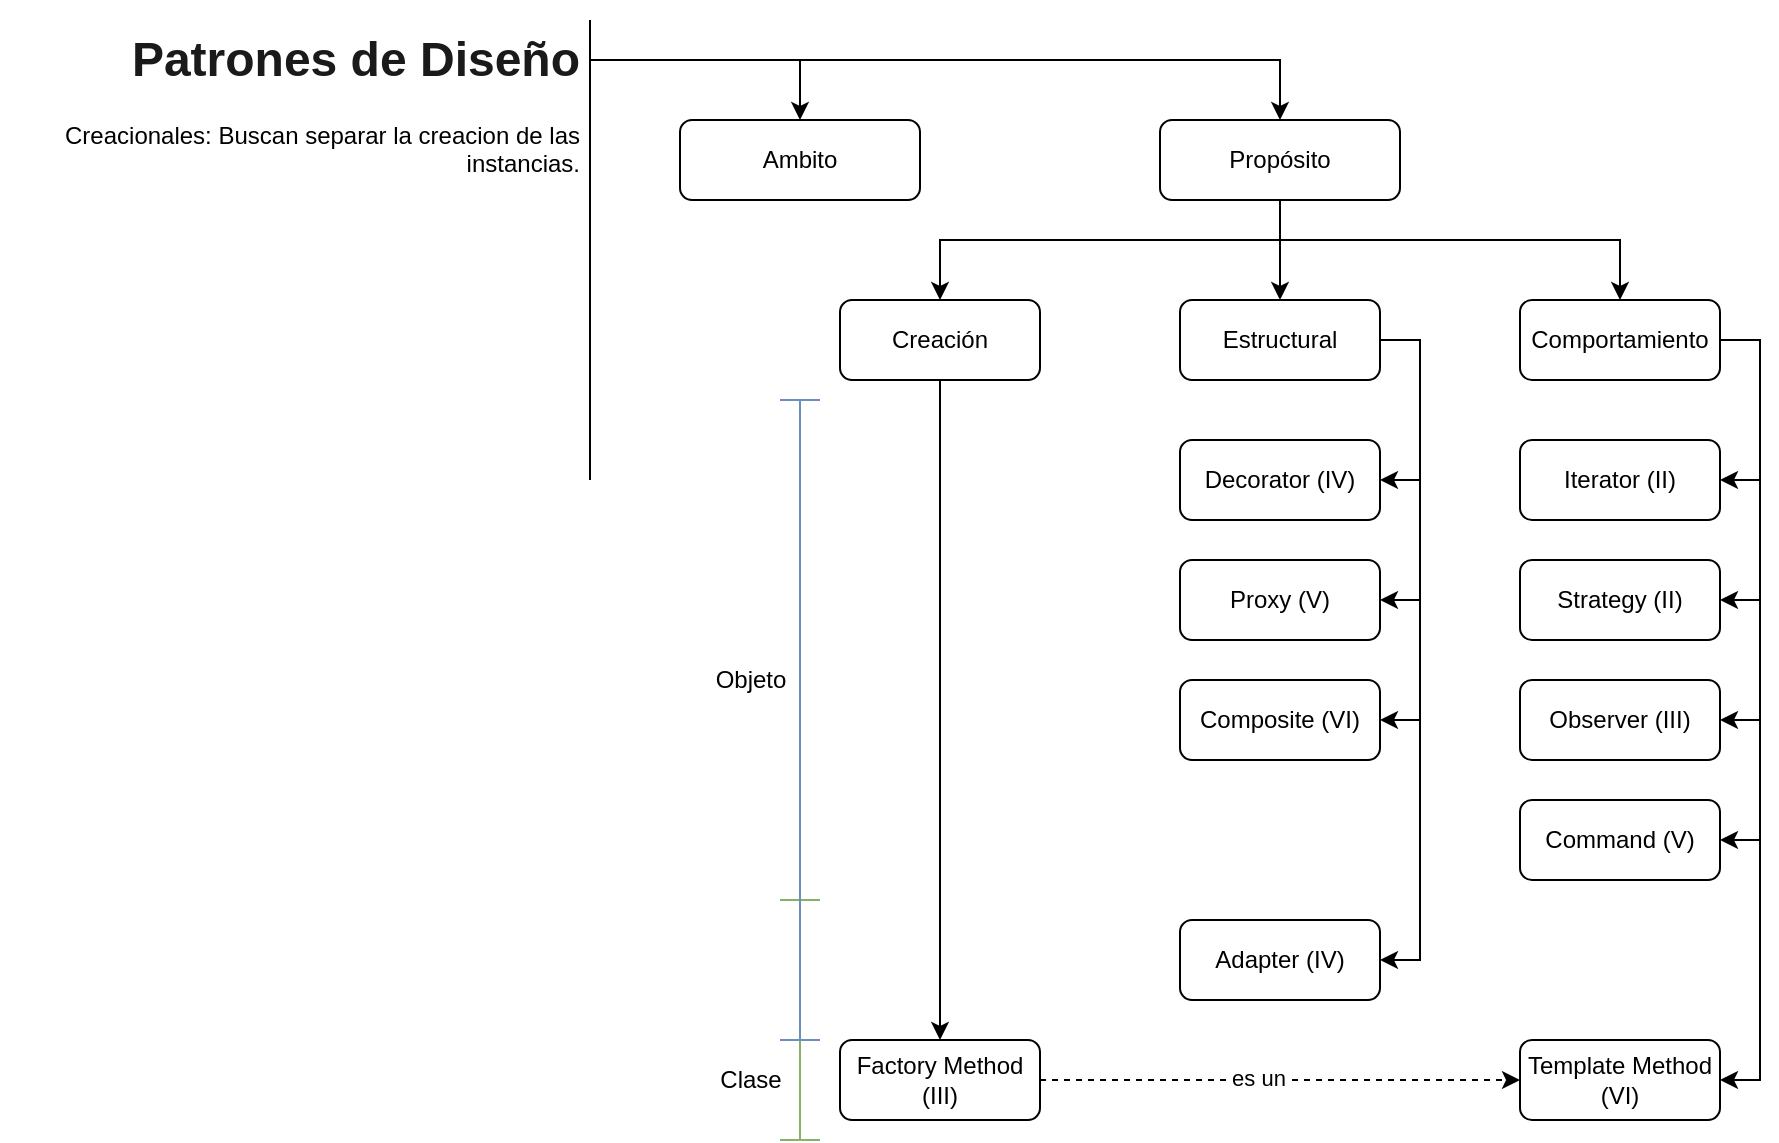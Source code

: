 <mxfile version="14.7.1" type="github" pages="6">
  <diagram id="ebySPOwkuKHQGYEmiJHk" name="Clasificacion">
    <mxGraphModel dx="868" dy="520" grid="1" gridSize="10" guides="1" tooltips="1" connect="1" arrows="1" fold="1" page="1" pageScale="1" pageWidth="850" pageHeight="1100" math="0" shadow="0">
      <root>
        <mxCell id="dj9cqsVGi8YqwTvR4GTm-0" />
        <mxCell id="dj9cqsVGi8YqwTvR4GTm-1" parent="dj9cqsVGi8YqwTvR4GTm-0" />
        <mxCell id="LvWn4lOX72cEcTqZRDnG-40" style="edgeStyle=orthogonalEdgeStyle;rounded=0;orthogonalLoop=1;jettySize=auto;html=1;exitX=1;exitY=0.25;exitDx=0;exitDy=0;entryX=0.5;entryY=0;entryDx=0;entryDy=0;" edge="1" parent="dj9cqsVGi8YqwTvR4GTm-1" source="JwQ--DCL5W2sWvG9w0A_-0" target="LvWn4lOX72cEcTqZRDnG-39">
          <mxGeometry relative="1" as="geometry">
            <mxPoint x="365" y="87.5" as="sourcePoint" />
            <Array as="points">
              <mxPoint x="295" y="30" />
              <mxPoint x="400" y="30" />
            </Array>
          </mxGeometry>
        </mxCell>
        <mxCell id="JwQ--DCL5W2sWvG9w0A_-0" value="&lt;h1&gt;&lt;font color=&quot;#1a1a1a&quot;&gt;Patrones de Diseño&lt;/font&gt;&lt;/h1&gt;&lt;div&gt;Creacionales: Buscan separar la creacion de las instancias.&lt;/div&gt;&lt;p&gt;&lt;/p&gt;" style="text;html=1;strokeColor=none;fillColor=none;spacing=5;spacingTop=-20;whiteSpace=wrap;overflow=hidden;rounded=0;align=right;" parent="dj9cqsVGi8YqwTvR4GTm-1" vertex="1">
          <mxGeometry y="10" width="295" height="230" as="geometry" />
        </mxCell>
        <mxCell id="LvWn4lOX72cEcTqZRDnG-10" value="" style="edgeStyle=orthogonalEdgeStyle;rounded=0;orthogonalLoop=1;jettySize=auto;html=1;" edge="1" parent="dj9cqsVGi8YqwTvR4GTm-1" source="LvWn4lOX72cEcTqZRDnG-0" target="LvWn4lOX72cEcTqZRDnG-22">
          <mxGeometry relative="1" as="geometry" />
        </mxCell>
        <mxCell id="LvWn4lOX72cEcTqZRDnG-0" value="Creación" style="rounded=1;whiteSpace=wrap;html=1;" vertex="1" parent="dj9cqsVGi8YqwTvR4GTm-1">
          <mxGeometry x="420" y="150" width="100" height="40" as="geometry" />
        </mxCell>
        <mxCell id="LvWn4lOX72cEcTqZRDnG-17" style="edgeStyle=orthogonalEdgeStyle;rounded=0;orthogonalLoop=1;jettySize=auto;html=1;exitX=1;exitY=0.5;exitDx=0;exitDy=0;entryX=1;entryY=0.5;entryDx=0;entryDy=0;" edge="1" parent="dj9cqsVGi8YqwTvR4GTm-1" source="LvWn4lOX72cEcTqZRDnG-1" target="LvWn4lOX72cEcTqZRDnG-25">
          <mxGeometry relative="1" as="geometry" />
        </mxCell>
        <mxCell id="LvWn4lOX72cEcTqZRDnG-1" value="Comportamiento" style="rounded=1;whiteSpace=wrap;html=1;" vertex="1" parent="dj9cqsVGi8YqwTvR4GTm-1">
          <mxGeometry x="760" y="150" width="100" height="40" as="geometry" />
        </mxCell>
        <mxCell id="LvWn4lOX72cEcTqZRDnG-35" style="edgeStyle=orthogonalEdgeStyle;rounded=0;orthogonalLoop=1;jettySize=auto;html=1;exitX=1;exitY=0.5;exitDx=0;exitDy=0;entryX=1;entryY=0.5;entryDx=0;entryDy=0;" edge="1" parent="dj9cqsVGi8YqwTvR4GTm-1" source="LvWn4lOX72cEcTqZRDnG-2" target="LvWn4lOX72cEcTqZRDnG-32">
          <mxGeometry relative="1" as="geometry" />
        </mxCell>
        <mxCell id="LvWn4lOX72cEcTqZRDnG-2" value="Estructural" style="rounded=1;whiteSpace=wrap;html=1;" vertex="1" parent="dj9cqsVGi8YqwTvR4GTm-1">
          <mxGeometry x="590" y="150" width="100" height="40" as="geometry" />
        </mxCell>
        <mxCell id="LvWn4lOX72cEcTqZRDnG-4" value="" style="edgeStyle=orthogonalEdgeStyle;rounded=0;orthogonalLoop=1;jettySize=auto;html=1;" edge="1" parent="dj9cqsVGi8YqwTvR4GTm-1" source="LvWn4lOX72cEcTqZRDnG-3" target="LvWn4lOX72cEcTqZRDnG-0">
          <mxGeometry relative="1" as="geometry">
            <Array as="points">
              <mxPoint x="640" y="120" />
              <mxPoint x="470" y="120" />
            </Array>
          </mxGeometry>
        </mxCell>
        <mxCell id="LvWn4lOX72cEcTqZRDnG-3" value="Propósito" style="rounded=1;whiteSpace=wrap;html=1;" vertex="1" parent="dj9cqsVGi8YqwTvR4GTm-1">
          <mxGeometry x="580" y="60" width="120" height="40" as="geometry" />
        </mxCell>
        <mxCell id="LvWn4lOX72cEcTqZRDnG-5" value="" style="edgeStyle=orthogonalEdgeStyle;rounded=0;orthogonalLoop=1;jettySize=auto;html=1;" edge="1" parent="dj9cqsVGi8YqwTvR4GTm-1" source="LvWn4lOX72cEcTqZRDnG-3" target="LvWn4lOX72cEcTqZRDnG-2">
          <mxGeometry relative="1" as="geometry" />
        </mxCell>
        <mxCell id="LvWn4lOX72cEcTqZRDnG-6" value="" style="edgeStyle=orthogonalEdgeStyle;rounded=0;orthogonalLoop=1;jettySize=auto;html=1;" edge="1" parent="dj9cqsVGi8YqwTvR4GTm-1" source="LvWn4lOX72cEcTqZRDnG-3" target="LvWn4lOX72cEcTqZRDnG-1">
          <mxGeometry relative="1" as="geometry">
            <Array as="points">
              <mxPoint x="640" y="120" />
              <mxPoint x="810" y="120" />
            </Array>
          </mxGeometry>
        </mxCell>
        <mxCell id="LvWn4lOX72cEcTqZRDnG-8" value="Iterator (II)" style="rounded=1;whiteSpace=wrap;html=1;" vertex="1" parent="dj9cqsVGi8YqwTvR4GTm-1">
          <mxGeometry x="760" y="220" width="100" height="40" as="geometry" />
        </mxCell>
        <mxCell id="LvWn4lOX72cEcTqZRDnG-12" value="Strategy (II)" style="rounded=1;whiteSpace=wrap;html=1;" vertex="1" parent="dj9cqsVGi8YqwTvR4GTm-1">
          <mxGeometry x="760" y="280" width="100" height="40" as="geometry" />
        </mxCell>
        <mxCell id="LvWn4lOX72cEcTqZRDnG-13" value="Observer (III)" style="rounded=1;whiteSpace=wrap;html=1;" vertex="1" parent="dj9cqsVGi8YqwTvR4GTm-1">
          <mxGeometry x="760" y="340" width="100" height="40" as="geometry" />
        </mxCell>
        <mxCell id="LvWn4lOX72cEcTqZRDnG-14" value="Command (V)" style="rounded=1;whiteSpace=wrap;html=1;" vertex="1" parent="dj9cqsVGi8YqwTvR4GTm-1">
          <mxGeometry x="760" y="400" width="100" height="40" as="geometry" />
        </mxCell>
        <mxCell id="LvWn4lOX72cEcTqZRDnG-18" style="edgeStyle=orthogonalEdgeStyle;rounded=0;orthogonalLoop=1;jettySize=auto;html=1;exitX=1;exitY=0.5;exitDx=0;exitDy=0;entryX=1;entryY=0.5;entryDx=0;entryDy=0;" edge="1" parent="dj9cqsVGi8YqwTvR4GTm-1" source="LvWn4lOX72cEcTqZRDnG-1" target="LvWn4lOX72cEcTqZRDnG-14">
          <mxGeometry relative="1" as="geometry" />
        </mxCell>
        <mxCell id="LvWn4lOX72cEcTqZRDnG-19" style="edgeStyle=orthogonalEdgeStyle;rounded=0;orthogonalLoop=1;jettySize=auto;html=1;exitX=1;exitY=0.5;exitDx=0;exitDy=0;entryX=1;entryY=0.5;entryDx=0;entryDy=0;" edge="1" parent="dj9cqsVGi8YqwTvR4GTm-1" source="LvWn4lOX72cEcTqZRDnG-1" target="LvWn4lOX72cEcTqZRDnG-13">
          <mxGeometry relative="1" as="geometry" />
        </mxCell>
        <mxCell id="LvWn4lOX72cEcTqZRDnG-20" style="edgeStyle=orthogonalEdgeStyle;rounded=0;orthogonalLoop=1;jettySize=auto;html=1;exitX=1;exitY=0.5;exitDx=0;exitDy=0;entryX=1;entryY=0.5;entryDx=0;entryDy=0;" edge="1" parent="dj9cqsVGi8YqwTvR4GTm-1" source="LvWn4lOX72cEcTqZRDnG-1" target="LvWn4lOX72cEcTqZRDnG-12">
          <mxGeometry relative="1" as="geometry" />
        </mxCell>
        <mxCell id="LvWn4lOX72cEcTqZRDnG-21" style="edgeStyle=orthogonalEdgeStyle;rounded=0;orthogonalLoop=1;jettySize=auto;html=1;exitX=1;exitY=0.5;exitDx=0;exitDy=0;entryX=1;entryY=0.5;entryDx=0;entryDy=0;" edge="1" parent="dj9cqsVGi8YqwTvR4GTm-1" source="LvWn4lOX72cEcTqZRDnG-1" target="LvWn4lOX72cEcTqZRDnG-8">
          <mxGeometry relative="1" as="geometry" />
        </mxCell>
        <mxCell id="LvWn4lOX72cEcTqZRDnG-22" value="Factory Method (III)" style="rounded=1;whiteSpace=wrap;html=1;" vertex="1" parent="dj9cqsVGi8YqwTvR4GTm-1">
          <mxGeometry x="420" y="520" width="100" height="40" as="geometry" />
        </mxCell>
        <mxCell id="LvWn4lOX72cEcTqZRDnG-23" value="" style="endArrow=classic;html=1;exitX=1;exitY=0.5;exitDx=0;exitDy=0;dashed=1;" edge="1" source="LvWn4lOX72cEcTqZRDnG-22" target="LvWn4lOX72cEcTqZRDnG-25" parent="dj9cqsVGi8YqwTvR4GTm-1">
          <mxGeometry width="50" height="50" relative="1" as="geometry">
            <mxPoint x="470" y="490" as="sourcePoint" />
            <mxPoint x="520" y="440" as="targetPoint" />
          </mxGeometry>
        </mxCell>
        <mxCell id="LvWn4lOX72cEcTqZRDnG-24" value="es un" style="edgeLabel;html=1;align=center;verticalAlign=middle;resizable=0;points=[];" vertex="1" connectable="0" parent="LvWn4lOX72cEcTqZRDnG-23">
          <mxGeometry x="-0.092" y="-2" relative="1" as="geometry">
            <mxPoint y="-3" as="offset" />
          </mxGeometry>
        </mxCell>
        <mxCell id="LvWn4lOX72cEcTqZRDnG-25" value="Template Method (VI)" style="rounded=1;whiteSpace=wrap;html=1;" vertex="1" parent="dj9cqsVGi8YqwTvR4GTm-1">
          <mxGeometry x="760" y="520" width="100" height="40" as="geometry" />
        </mxCell>
        <mxCell id="LvWn4lOX72cEcTqZRDnG-27" value="Clase" style="text;html=1;align=center;verticalAlign=middle;resizable=0;points=[];autosize=1;strokeColor=none;" vertex="1" parent="dj9cqsVGi8YqwTvR4GTm-1">
          <mxGeometry x="350" y="530" width="50" height="20" as="geometry" />
        </mxCell>
        <mxCell id="LvWn4lOX72cEcTqZRDnG-28" value="Adapter (IV)" style="rounded=1;whiteSpace=wrap;html=1;" vertex="1" parent="dj9cqsVGi8YqwTvR4GTm-1">
          <mxGeometry x="590" y="460" width="100" height="40" as="geometry" />
        </mxCell>
        <mxCell id="LvWn4lOX72cEcTqZRDnG-29" value="" style="shape=crossbar;whiteSpace=wrap;html=1;rounded=1;direction=south;fillColor=#d5e8d4;strokeColor=#82b366;" vertex="1" parent="dj9cqsVGi8YqwTvR4GTm-1">
          <mxGeometry x="390" y="450" width="20" height="120" as="geometry" />
        </mxCell>
        <mxCell id="LvWn4lOX72cEcTqZRDnG-30" value="" style="shape=crossbar;whiteSpace=wrap;html=1;rounded=1;direction=south;fillColor=#dae8fc;strokeColor=#6c8ebf;" vertex="1" parent="dj9cqsVGi8YqwTvR4GTm-1">
          <mxGeometry x="390" y="200" width="20" height="320" as="geometry" />
        </mxCell>
        <mxCell id="LvWn4lOX72cEcTqZRDnG-31" value="Objeto" style="text;html=1;align=center;verticalAlign=middle;resizable=0;points=[];autosize=1;strokeColor=none;" vertex="1" parent="dj9cqsVGi8YqwTvR4GTm-1">
          <mxGeometry x="350" y="330" width="50" height="20" as="geometry" />
        </mxCell>
        <mxCell id="LvWn4lOX72cEcTqZRDnG-32" value="Decorator (IV)" style="rounded=1;whiteSpace=wrap;html=1;" vertex="1" parent="dj9cqsVGi8YqwTvR4GTm-1">
          <mxGeometry x="590" y="220" width="100" height="40" as="geometry" />
        </mxCell>
        <mxCell id="LvWn4lOX72cEcTqZRDnG-33" value="Proxy (V)" style="rounded=1;whiteSpace=wrap;html=1;" vertex="1" parent="dj9cqsVGi8YqwTvR4GTm-1">
          <mxGeometry x="590" y="280" width="100" height="40" as="geometry" />
        </mxCell>
        <mxCell id="LvWn4lOX72cEcTqZRDnG-34" value="Composite (VI)" style="rounded=1;whiteSpace=wrap;html=1;" vertex="1" parent="dj9cqsVGi8YqwTvR4GTm-1">
          <mxGeometry x="590" y="340" width="100" height="40" as="geometry" />
        </mxCell>
        <mxCell id="LvWn4lOX72cEcTqZRDnG-36" style="edgeStyle=orthogonalEdgeStyle;rounded=0;orthogonalLoop=1;jettySize=auto;html=1;exitX=1;exitY=0.5;exitDx=0;exitDy=0;entryX=1;entryY=0.5;entryDx=0;entryDy=0;" edge="1" parent="dj9cqsVGi8YqwTvR4GTm-1" source="LvWn4lOX72cEcTqZRDnG-2" target="LvWn4lOX72cEcTqZRDnG-33">
          <mxGeometry relative="1" as="geometry" />
        </mxCell>
        <mxCell id="LvWn4lOX72cEcTqZRDnG-37" style="edgeStyle=orthogonalEdgeStyle;rounded=0;orthogonalLoop=1;jettySize=auto;html=1;exitX=1;exitY=0.5;exitDx=0;exitDy=0;entryX=1;entryY=0.5;entryDx=0;entryDy=0;" edge="1" parent="dj9cqsVGi8YqwTvR4GTm-1" source="LvWn4lOX72cEcTqZRDnG-2" target="LvWn4lOX72cEcTqZRDnG-34">
          <mxGeometry relative="1" as="geometry" />
        </mxCell>
        <mxCell id="LvWn4lOX72cEcTqZRDnG-38" style="edgeStyle=orthogonalEdgeStyle;rounded=0;orthogonalLoop=1;jettySize=auto;html=1;exitX=1;exitY=0.5;exitDx=0;exitDy=0;entryX=1;entryY=0.5;entryDx=0;entryDy=0;" edge="1" parent="dj9cqsVGi8YqwTvR4GTm-1" source="LvWn4lOX72cEcTqZRDnG-2" target="LvWn4lOX72cEcTqZRDnG-28">
          <mxGeometry relative="1" as="geometry" />
        </mxCell>
        <mxCell id="LvWn4lOX72cEcTqZRDnG-39" value="Ambito" style="rounded=1;whiteSpace=wrap;html=1;" vertex="1" parent="dj9cqsVGi8YqwTvR4GTm-1">
          <mxGeometry x="340" y="60" width="120" height="40" as="geometry" />
        </mxCell>
        <mxCell id="LvWn4lOX72cEcTqZRDnG-41" style="edgeStyle=orthogonalEdgeStyle;rounded=0;orthogonalLoop=1;jettySize=auto;html=1;exitX=1;exitY=0.25;exitDx=0;exitDy=0;entryX=0.5;entryY=0;entryDx=0;entryDy=0;" edge="1" parent="dj9cqsVGi8YqwTvR4GTm-1" source="JwQ--DCL5W2sWvG9w0A_-0" target="LvWn4lOX72cEcTqZRDnG-3">
          <mxGeometry relative="1" as="geometry">
            <mxPoint x="365" y="87.5" as="sourcePoint" />
            <Array as="points">
              <mxPoint x="295" y="30" />
              <mxPoint x="640" y="30" />
            </Array>
          </mxGeometry>
        </mxCell>
        <mxCell id="LvWn4lOX72cEcTqZRDnG-43" style="rounded=0;orthogonalLoop=1;jettySize=auto;html=1;exitX=1;exitY=0;exitDx=0;exitDy=0;entryX=1;entryY=1;entryDx=0;entryDy=0;endArrow=none;endFill=0;" edge="1" parent="dj9cqsVGi8YqwTvR4GTm-1" source="JwQ--DCL5W2sWvG9w0A_-0" target="JwQ--DCL5W2sWvG9w0A_-0">
          <mxGeometry relative="1" as="geometry" />
        </mxCell>
      </root>
    </mxGraphModel>
  </diagram>
  <diagram name="2 Iterator" id="e7e014a7-5840-1c2e-5031-d8a46d1fe8dd">
    <mxGraphModel dx="2037" dy="520" grid="1" gridSize="10" guides="1" tooltips="1" connect="1" arrows="1" fold="1" page="1" pageScale="1" pageWidth="1169" pageHeight="826" background="#ffffff" math="0" shadow="0">
      <root>
        <mxCell id="0" />
        <mxCell id="1" parent="0" />
        <mxCell id="JFeSRVVw9KBUbHDQCU6g-44" value="«interface»&#xa;Iterable" style="swimlane;fontStyle=1;align=center;verticalAlign=top;childLayout=stackLayout;horizontal=1;startSize=40;horizontalStack=0;resizeParent=1;resizeParentMax=0;resizeLast=0;collapsible=1;marginBottom=0;" parent="1" vertex="1">
          <mxGeometry x="415" y="10" width="160" height="66" as="geometry" />
        </mxCell>
        <mxCell id="JFeSRVVw9KBUbHDQCU6g-47" value="CrearIterador()" style="text;strokeColor=none;fillColor=none;align=center;verticalAlign=top;spacingLeft=4;spacingRight=4;overflow=hidden;rotatable=0;points=[[0,0.5],[1,0.5]];portConstraint=eastwest;" parent="JFeSRVVw9KBUbHDQCU6g-44" vertex="1">
          <mxGeometry y="40" width="160" height="26" as="geometry" />
        </mxCell>
        <mxCell id="JFeSRVVw9KBUbHDQCU6g-48" value="«interface»&#xa;Iterador" style="swimlane;fontStyle=1;align=center;verticalAlign=top;childLayout=stackLayout;horizontal=1;startSize=40;horizontalStack=0;resizeParent=1;resizeParentMax=0;resizeLast=0;collapsible=1;marginBottom=0;" parent="1" vertex="1">
          <mxGeometry x="775" y="10" width="160" height="66" as="geometry" />
        </mxCell>
        <mxCell id="JFeSRVVw9KBUbHDQCU6g-49" value="Operaciones()" style="text;strokeColor=none;fillColor=none;align=center;verticalAlign=top;spacingLeft=4;spacingRight=4;overflow=hidden;rotatable=0;points=[[0,0.5],[1,0.5]];portConstraint=eastwest;" parent="JFeSRVVw9KBUbHDQCU6g-48" vertex="1">
          <mxGeometry y="40" width="160" height="26" as="geometry" />
        </mxCell>
        <mxCell id="JFeSRVVw9KBUbHDQCU6g-50" value="&lt;h1 style=&quot;text-align: right&quot;&gt;&lt;font color=&quot;#1a1a1a&quot;&gt;Iterator&lt;/font&gt;&lt;/h1&gt;&lt;p&gt;&lt;/p&gt;&lt;div style=&quot;text-align: right&quot;&gt;&lt;span style=&quot;color: rgb(26 , 26 , 26)&quot;&gt;Permite de recorrer todos los elementos de CUALQUIER estructura de datos secuencialmente (independientemente de la estructura)&lt;/span&gt;&lt;/div&gt;&lt;font color=&quot;#1a1a1a&quot;&gt;&lt;div style=&quot;text-align: right&quot;&gt;&lt;span&gt;El patron iterador me da los elementos que necesito de la estructura.&amp;nbsp;&lt;/span&gt;&lt;/div&gt;&lt;div style=&quot;text-align: right&quot;&gt;&lt;span&gt;&amp;nbsp;*ITERADOR: El mecanismo por el que recorremos la secuencia de inicio a fin. gracias al&amp;nbsp;&lt;/span&gt;&lt;span&gt;ENUMERADOR, responsable de sacar el elemento siguiente (segun las reglas de la secuencia enumerable)&lt;/span&gt;&lt;/div&gt;&lt;div style=&quot;text-align: right&quot;&gt;&lt;span&gt;Ejemplo: c# provee el patron iterador: foreach&lt;/span&gt;&lt;/div&gt;&lt;div style=&quot;text-align: right&quot;&gt;&lt;span&gt;&lt;br&gt;&lt;/span&gt;&lt;/div&gt;&lt;div style=&quot;text-align: right&quot;&gt;&lt;span&gt;Implementacion - Interfaces importantes:&lt;/span&gt;&lt;/div&gt;&lt;div style=&quot;text-align: right&quot;&gt;&lt;span&gt;&amp;nbsp;*ENUMERATOR: define al enumerador&lt;/span&gt;&lt;/div&gt;&lt;div style=&quot;text-align: right&quot;&gt;&lt;span&gt;&amp;nbsp;*ENUMERABLE: indica que la clase puede ser usada por el iterador&lt;/span&gt;&lt;/div&gt;&lt;div style=&quot;text-align: right&quot;&gt;&lt;span&gt;&lt;br&gt;&lt;/span&gt;&lt;/div&gt;&lt;div style=&quot;text-align: right&quot;&gt;&lt;span&gt;&lt;br&gt;&lt;/span&gt;&lt;/div&gt;&lt;div style=&quot;text-align: right&quot;&gt;&lt;span&gt;El iterable puede crear a su iterador.&lt;/span&gt;&lt;/div&gt;&lt;/font&gt;&lt;p&gt;&lt;/p&gt;" style="text;html=1;strokeColor=none;fillColor=none;spacing=5;spacingTop=-20;whiteSpace=wrap;overflow=hidden;rounded=0;align=center;" parent="1" vertex="1">
          <mxGeometry x="10" y="10" width="380" height="270" as="geometry" />
        </mxCell>
        <mxCell id="JFeSRVVw9KBUbHDQCU6g-52" value="CLIENTE" style="rounded=1;whiteSpace=wrap;html=1;align=center;" parent="1" vertex="1">
          <mxGeometry x="625" y="23" width="100" height="40" as="geometry" />
        </mxCell>
        <mxCell id="JFeSRVVw9KBUbHDQCU6g-53" value="" style="endArrow=classic;html=1;dashed=1;" parent="1" source="JFeSRVVw9KBUbHDQCU6g-52" target="JFeSRVVw9KBUbHDQCU6g-44" edge="1">
          <mxGeometry width="50" height="50" relative="1" as="geometry">
            <mxPoint x="695" y="159" as="sourcePoint" />
            <mxPoint x="745" y="109" as="targetPoint" />
          </mxGeometry>
        </mxCell>
        <mxCell id="JFeSRVVw9KBUbHDQCU6g-54" value="" style="endArrow=classic;html=1;dashed=1;" parent="1" source="JFeSRVVw9KBUbHDQCU6g-52" target="JFeSRVVw9KBUbHDQCU6g-48" edge="1">
          <mxGeometry width="50" height="50" relative="1" as="geometry">
            <mxPoint x="695" y="159" as="sourcePoint" />
            <mxPoint x="745" y="109" as="targetPoint" />
          </mxGeometry>
        </mxCell>
        <mxCell id="JFeSRVVw9KBUbHDQCU6g-55" value="Iterador Concreto" style="swimlane;fontStyle=1;align=center;verticalAlign=top;childLayout=stackLayout;horizontal=1;startSize=30;horizontalStack=0;resizeParent=1;resizeParentMax=0;resizeLast=0;collapsible=1;marginBottom=0;" parent="1" vertex="1">
          <mxGeometry x="775" y="129" width="160" height="134" as="geometry" />
        </mxCell>
        <mxCell id="JFeSRVVw9KBUbHDQCU6g-65" value="Iterable actual()&#xa;" style="text;strokeColor=none;fillColor=none;align=center;verticalAlign=top;spacingLeft=4;spacingRight=4;overflow=hidden;rotatable=0;points=[[0,0.5],[1,0.5]];portConstraint=eastwest;" parent="JFeSRVVw9KBUbHDQCU6g-55" vertex="1">
          <mxGeometry y="30" width="160" height="26" as="geometry" />
        </mxCell>
        <mxCell id="JFeSRVVw9KBUbHDQCU6g-56" value="void primero()&#xa;" style="text;strokeColor=none;fillColor=none;align=center;verticalAlign=top;spacingLeft=4;spacingRight=4;overflow=hidden;rotatable=0;points=[[0,0.5],[1,0.5]];portConstraint=eastwest;" parent="JFeSRVVw9KBUbHDQCU6g-55" vertex="1">
          <mxGeometry y="56" width="160" height="26" as="geometry" />
        </mxCell>
        <mxCell id="JFeSRVVw9KBUbHDQCU6g-64" value="void siguiente()&#xa;" style="text;strokeColor=none;fillColor=none;align=center;verticalAlign=top;spacingLeft=4;spacingRight=4;overflow=hidden;rotatable=0;points=[[0,0.5],[1,0.5]];portConstraint=eastwest;" parent="JFeSRVVw9KBUbHDQCU6g-55" vertex="1">
          <mxGeometry y="82" width="160" height="26" as="geometry" />
        </mxCell>
        <mxCell id="JFeSRVVw9KBUbHDQCU6g-66" value="bool fin()&#xa;" style="text;strokeColor=none;fillColor=none;align=center;verticalAlign=top;spacingLeft=4;spacingRight=4;overflow=hidden;rotatable=0;points=[[0,0.5],[1,0.5]];portConstraint=eastwest;" parent="JFeSRVVw9KBUbHDQCU6g-55" vertex="1">
          <mxGeometry y="108" width="160" height="26" as="geometry" />
        </mxCell>
        <mxCell id="JFeSRVVw9KBUbHDQCU6g-57" value="Iterable Concreto&#xa;Clase Contenedora" style="swimlane;fontStyle=1;align=center;verticalAlign=top;childLayout=stackLayout;horizontal=1;startSize=41;horizontalStack=0;resizeParent=1;resizeParentMax=0;resizeLast=0;collapsible=1;marginBottom=0;" parent="1" vertex="1">
          <mxGeometry x="415" y="156" width="160" height="67" as="geometry" />
        </mxCell>
        <mxCell id="JFeSRVVw9KBUbHDQCU6g-58" value="CrearIterador()" style="text;strokeColor=none;fillColor=none;align=center;verticalAlign=top;spacingLeft=4;spacingRight=4;overflow=hidden;rotatable=0;points=[[0,0.5],[1,0.5]];portConstraint=eastwest;" parent="JFeSRVVw9KBUbHDQCU6g-57" vertex="1">
          <mxGeometry y="41" width="160" height="26" as="geometry" />
        </mxCell>
        <mxCell id="JFeSRVVw9KBUbHDQCU6g-59" value="" style="endArrow=block;html=1;endFill=1;endSize=8;" parent="1" source="JFeSRVVw9KBUbHDQCU6g-57" target="JFeSRVVw9KBUbHDQCU6g-44" edge="1">
          <mxGeometry width="50" height="50" relative="1" as="geometry">
            <mxPoint x="695" y="159" as="sourcePoint" />
            <mxPoint x="745" y="109" as="targetPoint" />
          </mxGeometry>
        </mxCell>
        <mxCell id="JFeSRVVw9KBUbHDQCU6g-60" value="" style="endArrow=block;html=1;endFill=1;endSize=8;" parent="1" source="JFeSRVVw9KBUbHDQCU6g-55" target="JFeSRVVw9KBUbHDQCU6g-48" edge="1">
          <mxGeometry width="50" height="50" relative="1" as="geometry">
            <mxPoint x="615" y="159" as="sourcePoint" />
            <mxPoint x="665" y="109" as="targetPoint" />
          </mxGeometry>
        </mxCell>
        <mxCell id="JFeSRVVw9KBUbHDQCU6g-63" value="Clase que contiene la estructura de datos &lt;br&gt;iterable =&amp;nbsp;enumerable =&amp;nbsp;agregado" style="text;html=1;strokeColor=none;fillColor=none;align=center;verticalAlign=middle;whiteSpace=wrap;rounded=0;" parent="1" vertex="1">
          <mxGeometry x="390" y="230" width="230" height="50" as="geometry" />
        </mxCell>
        <mxCell id="JFeSRVVw9KBUbHDQCU6g-61" value="" style="endArrow=diamond;html=1;endFill=1;endSize=8;exitX=0;exitY=0.5;exitDx=0;exitDy=0;edgeStyle=orthogonalEdgeStyle;rounded=0;entryX=1;entryY=0.25;entryDx=0;entryDy=0;" parent="1" source="JFeSRVVw9KBUbHDQCU6g-65" target="JFeSRVVw9KBUbHDQCU6g-57" edge="1">
          <mxGeometry width="50" height="50" relative="1" as="geometry">
            <mxPoint x="695" y="159" as="sourcePoint" />
            <mxPoint x="745" y="109" as="targetPoint" />
          </mxGeometry>
        </mxCell>
        <mxCell id="JFeSRVVw9KBUbHDQCU6g-67" value="«interface»&#xa;IDocumento" style="swimlane;fontStyle=1;align=center;verticalAlign=top;childLayout=stackLayout;horizontal=1;startSize=40;horizontalStack=0;resizeParent=1;resizeParentMax=0;resizeLast=0;collapsible=1;marginBottom=0;" parent="1" vertex="1">
          <mxGeometry x="45" y="476" width="160" height="92" as="geometry" />
        </mxCell>
        <mxCell id="JFeSRVVw9KBUbHDQCU6g-68" value="void AgregarPagina()" style="text;strokeColor=none;fillColor=none;align=center;verticalAlign=top;spacingLeft=4;spacingRight=4;overflow=hidden;rotatable=0;points=[[0,0.5],[1,0.5]];portConstraint=eastwest;" parent="JFeSRVVw9KBUbHDQCU6g-67" vertex="1">
          <mxGeometry y="40" width="160" height="26" as="geometry" />
        </mxCell>
        <mxCell id="JFeSRVVw9KBUbHDQCU6g-88" value="string GetTitulo()" style="text;strokeColor=none;fillColor=none;align=center;verticalAlign=top;spacingLeft=4;spacingRight=4;overflow=hidden;rotatable=0;points=[[0,0.5],[1,0.5]];portConstraint=eastwest;" parent="JFeSRVVw9KBUbHDQCU6g-67" vertex="1">
          <mxGeometry y="66" width="160" height="26" as="geometry" />
        </mxCell>
        <mxCell id="JFeSRVVw9KBUbHDQCU6g-69" value="«interface»&#xa;Iterador" style="swimlane;fontStyle=1;align=center;verticalAlign=top;childLayout=stackLayout;horizontal=1;startSize=40;horizontalStack=0;resizeParent=1;resizeParentMax=0;resizeLast=0;collapsible=1;marginBottom=0;" parent="1" vertex="1">
          <mxGeometry x="410" y="377" width="160" height="144" as="geometry" />
        </mxCell>
        <mxCell id="JFeSRVVw9KBUbHDQCU6g-104" value="Iterable actual()&#xa;" style="text;strokeColor=none;fillColor=none;align=center;verticalAlign=top;spacingLeft=4;spacingRight=4;overflow=hidden;rotatable=0;points=[[0,0.5],[1,0.5]];portConstraint=eastwest;" parent="JFeSRVVw9KBUbHDQCU6g-69" vertex="1">
          <mxGeometry y="40" width="160" height="26" as="geometry" />
        </mxCell>
        <mxCell id="JFeSRVVw9KBUbHDQCU6g-103" value="void primero()&#xa;" style="text;strokeColor=none;fillColor=none;align=center;verticalAlign=top;spacingLeft=4;spacingRight=4;overflow=hidden;rotatable=0;points=[[0,0.5],[1,0.5]];portConstraint=eastwest;" parent="JFeSRVVw9KBUbHDQCU6g-69" vertex="1">
          <mxGeometry y="66" width="160" height="26" as="geometry" />
        </mxCell>
        <mxCell id="JFeSRVVw9KBUbHDQCU6g-102" value="void siguiente()&#xa;" style="text;strokeColor=none;fillColor=none;align=center;verticalAlign=top;spacingLeft=4;spacingRight=4;overflow=hidden;rotatable=0;points=[[0,0.5],[1,0.5]];portConstraint=eastwest;" parent="JFeSRVVw9KBUbHDQCU6g-69" vertex="1">
          <mxGeometry y="92" width="160" height="26" as="geometry" />
        </mxCell>
        <mxCell id="JFeSRVVw9KBUbHDQCU6g-101" value="bool fin()&#xa;" style="text;strokeColor=none;fillColor=none;align=center;verticalAlign=top;spacingLeft=4;spacingRight=4;overflow=hidden;rotatable=0;points=[[0,0.5],[1,0.5]];portConstraint=eastwest;" parent="JFeSRVVw9KBUbHDQCU6g-69" vertex="1">
          <mxGeometry y="118" width="160" height="26" as="geometry" />
        </mxCell>
        <mxCell id="JFeSRVVw9KBUbHDQCU6g-71" value="IMPRESORA" style="rounded=1;whiteSpace=wrap;html=1;align=center;" parent="1" vertex="1">
          <mxGeometry x="255" y="383" width="100" height="40" as="geometry" />
        </mxCell>
        <mxCell id="JFeSRVVw9KBUbHDQCU6g-72" value="" style="endArrow=classic;html=1;dashed=1;" parent="1" source="JFeSRVVw9KBUbHDQCU6g-71" target="JFeSRVVw9KBUbHDQCU6g-86" edge="1">
          <mxGeometry width="50" height="50" relative="1" as="geometry">
            <mxPoint x="325" y="519" as="sourcePoint" />
            <mxPoint x="375" y="469" as="targetPoint" />
          </mxGeometry>
        </mxCell>
        <mxCell id="JFeSRVVw9KBUbHDQCU6g-73" value="" style="endArrow=classic;html=1;dashed=1;entryX=0.013;entryY=0.181;entryDx=0;entryDy=0;entryPerimeter=0;" parent="1" source="JFeSRVVw9KBUbHDQCU6g-71" target="JFeSRVVw9KBUbHDQCU6g-69" edge="1">
          <mxGeometry width="50" height="50" relative="1" as="geometry">
            <mxPoint x="325" y="519" as="sourcePoint" />
            <mxPoint x="375" y="469" as="targetPoint" />
          </mxGeometry>
        </mxCell>
        <mxCell id="JFeSRVVw9KBUbHDQCU6g-74" value="IteradorDeArreglos" style="swimlane;fontStyle=1;align=center;verticalAlign=top;childLayout=stackLayout;horizontal=1;startSize=30;horizontalStack=0;resizeParent=1;resizeParentMax=0;resizeLast=0;collapsible=1;marginBottom=0;" parent="1" vertex="1">
          <mxGeometry x="320" y="558" width="160" height="134" as="geometry" />
        </mxCell>
        <mxCell id="JFeSRVVw9KBUbHDQCU6g-75" value="Iterable actual()&#xa;" style="text;strokeColor=none;fillColor=none;align=center;verticalAlign=top;spacingLeft=4;spacingRight=4;overflow=hidden;rotatable=0;points=[[0,0.5],[1,0.5]];portConstraint=eastwest;" parent="JFeSRVVw9KBUbHDQCU6g-74" vertex="1">
          <mxGeometry y="30" width="160" height="26" as="geometry" />
        </mxCell>
        <mxCell id="JFeSRVVw9KBUbHDQCU6g-76" value="void primero()&#xa;" style="text;strokeColor=none;fillColor=none;align=center;verticalAlign=top;spacingLeft=4;spacingRight=4;overflow=hidden;rotatable=0;points=[[0,0.5],[1,0.5]];portConstraint=eastwest;" parent="JFeSRVVw9KBUbHDQCU6g-74" vertex="1">
          <mxGeometry y="56" width="160" height="26" as="geometry" />
        </mxCell>
        <mxCell id="JFeSRVVw9KBUbHDQCU6g-77" value="void siguiente()&#xa;" style="text;strokeColor=none;fillColor=none;align=center;verticalAlign=top;spacingLeft=4;spacingRight=4;overflow=hidden;rotatable=0;points=[[0,0.5],[1,0.5]];portConstraint=eastwest;" parent="JFeSRVVw9KBUbHDQCU6g-74" vertex="1">
          <mxGeometry y="82" width="160" height="26" as="geometry" />
        </mxCell>
        <mxCell id="JFeSRVVw9KBUbHDQCU6g-78" value="bool fin()&#xa;" style="text;strokeColor=none;fillColor=none;align=center;verticalAlign=top;spacingLeft=4;spacingRight=4;overflow=hidden;rotatable=0;points=[[0,0.5],[1,0.5]];portConstraint=eastwest;" parent="JFeSRVVw9KBUbHDQCU6g-74" vertex="1">
          <mxGeometry y="108" width="160" height="26" as="geometry" />
        </mxCell>
        <mxCell id="JFeSRVVw9KBUbHDQCU6g-79" value="DocumentoDeTexto" style="swimlane;fontStyle=1;align=center;verticalAlign=top;childLayout=stackLayout;horizontal=1;startSize=30;horizontalStack=0;resizeParent=1;resizeParentMax=0;resizeLast=0;collapsible=1;marginBottom=0;" parent="1" vertex="1">
          <mxGeometry x="140" y="610" width="160" height="82" as="geometry" />
        </mxCell>
        <mxCell id="JFeSRVVw9KBUbHDQCU6g-80" value="Paginas" style="text;strokeColor=none;fillColor=none;align=center;verticalAlign=top;spacingLeft=4;spacingRight=4;overflow=hidden;rotatable=0;points=[[0,0.5],[1,0.5]];portConstraint=eastwest;" parent="JFeSRVVw9KBUbHDQCU6g-79" vertex="1">
          <mxGeometry y="30" width="160" height="26" as="geometry" />
        </mxCell>
        <mxCell id="JFeSRVVw9KBUbHDQCU6g-90" value="override GetTitulo()" style="text;strokeColor=none;fillColor=none;align=center;verticalAlign=top;spacingLeft=4;spacingRight=4;overflow=hidden;rotatable=0;points=[[0,0.5],[1,0.5]];portConstraint=eastwest;" parent="JFeSRVVw9KBUbHDQCU6g-79" vertex="1">
          <mxGeometry y="56" width="160" height="26" as="geometry" />
        </mxCell>
        <mxCell id="JFeSRVVw9KBUbHDQCU6g-81" value="" style="endArrow=block;html=1;endFill=1;endSize=8;edgeStyle=orthogonalEdgeStyle;rounded=0;" parent="1" source="JFeSRVVw9KBUbHDQCU6g-79" target="JFeSRVVw9KBUbHDQCU6g-67" edge="1">
          <mxGeometry width="50" height="50" relative="1" as="geometry">
            <mxPoint x="325" y="572" as="sourcePoint" />
            <mxPoint x="375" y="522" as="targetPoint" />
          </mxGeometry>
        </mxCell>
        <mxCell id="JFeSRVVw9KBUbHDQCU6g-82" value="" style="endArrow=block;html=1;endFill=1;endSize=8;rounded=0;edgeStyle=orthogonalEdgeStyle;" parent="1" source="JFeSRVVw9KBUbHDQCU6g-74" target="JFeSRVVw9KBUbHDQCU6g-69" edge="1">
          <mxGeometry width="50" height="50" relative="1" as="geometry">
            <mxPoint x="245" y="519" as="sourcePoint" />
            <mxPoint x="295" y="469" as="targetPoint" />
            <Array as="points">
              <mxPoint x="400" y="550" />
              <mxPoint x="490" y="550" />
            </Array>
          </mxGeometry>
        </mxCell>
        <mxCell id="JFeSRVVw9KBUbHDQCU6g-84" value="" style="endArrow=diamond;html=1;endFill=1;endSize=8;edgeStyle=orthogonalEdgeStyle;rounded=0;" parent="1" source="JFeSRVVw9KBUbHDQCU6g-105" target="JFeSRVVw9KBUbHDQCU6g-97" edge="1">
          <mxGeometry width="50" height="50" relative="1" as="geometry">
            <mxPoint x="325" y="519" as="sourcePoint" />
            <mxPoint x="375" y="469" as="targetPoint" />
            <Array as="points">
              <mxPoint x="580" y="740" />
              <mxPoint x="40" y="740" />
            </Array>
          </mxGeometry>
        </mxCell>
        <mxCell id="JFeSRVVw9KBUbHDQCU6g-85" value="" style="endArrow=none;html=1;endSize=8;entryX=1;entryY=0;entryDx=0;entryDy=0;exitX=1;exitY=1;exitDx=0;exitDy=0;" parent="1" source="JFeSRVVw9KBUbHDQCU6g-50" target="JFeSRVVw9KBUbHDQCU6g-50" edge="1">
          <mxGeometry width="50" height="50" relative="1" as="geometry">
            <mxPoint x="520" y="230" as="sourcePoint" />
            <mxPoint x="570" y="180" as="targetPoint" />
          </mxGeometry>
        </mxCell>
        <mxCell id="JFeSRVVw9KBUbHDQCU6g-86" value="«interface»&#xa;Iterable" style="swimlane;fontStyle=1;align=center;verticalAlign=top;childLayout=stackLayout;horizontal=1;startSize=40;horizontalStack=0;resizeParent=1;resizeParentMax=0;resizeLast=0;collapsible=1;marginBottom=0;" parent="1" vertex="1">
          <mxGeometry x="45" y="370" width="160" height="66" as="geometry" />
        </mxCell>
        <mxCell id="JFeSRVVw9KBUbHDQCU6g-87" value="CrearIterador()" style="text;strokeColor=none;fillColor=none;align=center;verticalAlign=top;spacingLeft=4;spacingRight=4;overflow=hidden;rotatable=0;points=[[0,0.5],[1,0.5]];portConstraint=eastwest;" parent="JFeSRVVw9KBUbHDQCU6g-86" vertex="1">
          <mxGeometry y="40" width="160" height="26" as="geometry" />
        </mxCell>
        <mxCell id="JFeSRVVw9KBUbHDQCU6g-89" value="" style="endArrow=block;html=1;endFill=1;endSize=8;" parent="1" source="JFeSRVVw9KBUbHDQCU6g-67" target="JFeSRVVw9KBUbHDQCU6g-86" edge="1">
          <mxGeometry width="50" height="50" relative="1" as="geometry">
            <mxPoint x="125" y="610" as="sourcePoint" />
            <mxPoint x="110" y="400" as="targetPoint" />
          </mxGeometry>
        </mxCell>
        <mxCell id="JFeSRVVw9KBUbHDQCU6g-97" value="Presentacion" style="swimlane;fontStyle=1;align=center;verticalAlign=top;childLayout=stackLayout;horizontal=1;startSize=30;horizontalStack=0;resizeParent=1;resizeParentMax=0;resizeLast=0;collapsible=1;marginBottom=0;" parent="1" vertex="1">
          <mxGeometry x="-40" y="610" width="160" height="82" as="geometry" />
        </mxCell>
        <mxCell id="JFeSRVVw9KBUbHDQCU6g-98" value="Diapositivas" style="text;strokeColor=none;fillColor=none;align=center;verticalAlign=top;spacingLeft=4;spacingRight=4;overflow=hidden;rotatable=0;points=[[0,0.5],[1,0.5]];portConstraint=eastwest;" parent="JFeSRVVw9KBUbHDQCU6g-97" vertex="1">
          <mxGeometry y="30" width="160" height="26" as="geometry" />
        </mxCell>
        <mxCell id="JFeSRVVw9KBUbHDQCU6g-99" value="override GetTitulo()" style="text;strokeColor=none;fillColor=none;align=center;verticalAlign=top;spacingLeft=4;spacingRight=4;overflow=hidden;rotatable=0;points=[[0,0.5],[1,0.5]];portConstraint=eastwest;" parent="JFeSRVVw9KBUbHDQCU6g-97" vertex="1">
          <mxGeometry y="56" width="160" height="26" as="geometry" />
        </mxCell>
        <mxCell id="JFeSRVVw9KBUbHDQCU6g-100" value="" style="endArrow=block;html=1;endFill=1;endSize=8;edgeStyle=orthogonalEdgeStyle;rounded=0;" parent="1" source="JFeSRVVw9KBUbHDQCU6g-97" target="JFeSRVVw9KBUbHDQCU6g-67" edge="1">
          <mxGeometry width="50" height="50" relative="1" as="geometry">
            <mxPoint x="325" y="572" as="sourcePoint" />
            <mxPoint x="375" y="522" as="targetPoint" />
          </mxGeometry>
        </mxCell>
        <mxCell id="JFeSRVVw9KBUbHDQCU6g-105" value="IteradorDeListas" style="swimlane;fontStyle=1;align=center;verticalAlign=top;childLayout=stackLayout;horizontal=1;startSize=30;horizontalStack=0;resizeParent=1;resizeParentMax=0;resizeLast=0;collapsible=1;marginBottom=0;" parent="1" vertex="1">
          <mxGeometry x="500" y="558" width="160" height="134" as="geometry" />
        </mxCell>
        <mxCell id="JFeSRVVw9KBUbHDQCU6g-106" value="Iterable actual()&#xa;" style="text;strokeColor=none;fillColor=none;align=center;verticalAlign=top;spacingLeft=4;spacingRight=4;overflow=hidden;rotatable=0;points=[[0,0.5],[1,0.5]];portConstraint=eastwest;" parent="JFeSRVVw9KBUbHDQCU6g-105" vertex="1">
          <mxGeometry y="30" width="160" height="26" as="geometry" />
        </mxCell>
        <mxCell id="JFeSRVVw9KBUbHDQCU6g-107" value="void primero()&#xa;" style="text;strokeColor=none;fillColor=none;align=center;verticalAlign=top;spacingLeft=4;spacingRight=4;overflow=hidden;rotatable=0;points=[[0,0.5],[1,0.5]];portConstraint=eastwest;" parent="JFeSRVVw9KBUbHDQCU6g-105" vertex="1">
          <mxGeometry y="56" width="160" height="26" as="geometry" />
        </mxCell>
        <mxCell id="JFeSRVVw9KBUbHDQCU6g-108" value="void siguiente()&#xa;" style="text;strokeColor=none;fillColor=none;align=center;verticalAlign=top;spacingLeft=4;spacingRight=4;overflow=hidden;rotatable=0;points=[[0,0.5],[1,0.5]];portConstraint=eastwest;" parent="JFeSRVVw9KBUbHDQCU6g-105" vertex="1">
          <mxGeometry y="82" width="160" height="26" as="geometry" />
        </mxCell>
        <mxCell id="JFeSRVVw9KBUbHDQCU6g-109" value="bool fin()&#xa;" style="text;strokeColor=none;fillColor=none;align=center;verticalAlign=top;spacingLeft=4;spacingRight=4;overflow=hidden;rotatable=0;points=[[0,0.5],[1,0.5]];portConstraint=eastwest;" parent="JFeSRVVw9KBUbHDQCU6g-105" vertex="1">
          <mxGeometry y="108" width="160" height="26" as="geometry" />
        </mxCell>
        <mxCell id="JFeSRVVw9KBUbHDQCU6g-110" value="" style="endArrow=block;html=1;endFill=1;endSize=8;rounded=0;edgeStyle=orthogonalEdgeStyle;" parent="1" source="JFeSRVVw9KBUbHDQCU6g-105" target="JFeSRVVw9KBUbHDQCU6g-69" edge="1">
          <mxGeometry width="50" height="50" relative="1" as="geometry">
            <mxPoint x="245" y="519" as="sourcePoint" />
            <mxPoint x="295" y="469" as="targetPoint" />
            <Array as="points">
              <mxPoint x="580" y="550" />
              <mxPoint x="490" y="550" />
            </Array>
          </mxGeometry>
        </mxCell>
        <mxCell id="JFeSRVVw9KBUbHDQCU6g-111" value="" style="endArrow=diamond;html=1;endFill=1;endSize=8;edgeStyle=orthogonalEdgeStyle;rounded=0;" parent="1" source="JFeSRVVw9KBUbHDQCU6g-74" target="JFeSRVVw9KBUbHDQCU6g-79" edge="1">
          <mxGeometry width="50" height="50" relative="1" as="geometry">
            <mxPoint x="325" y="519" as="sourcePoint" />
            <mxPoint x="375" y="469" as="targetPoint" />
            <Array as="points">
              <mxPoint x="400" y="720" />
              <mxPoint x="220" y="720" />
            </Array>
          </mxGeometry>
        </mxCell>
        <mxCell id="2lq2OYKsWKOns44vndsd-4" value="«interface»&#xa;Iterador" style="swimlane;fontStyle=1;align=center;verticalAlign=top;childLayout=stackLayout;horizontal=1;startSize=40;horizontalStack=0;resizeParent=1;resizeParentMax=0;resizeLast=0;collapsible=1;marginBottom=0;" parent="1" vertex="1">
          <mxGeometry x="1175" y="390" width="160" height="144" as="geometry" />
        </mxCell>
        <mxCell id="2lq2OYKsWKOns44vndsd-5" value="Iterable actual()&#xa;" style="text;strokeColor=none;fillColor=none;align=center;verticalAlign=top;spacingLeft=4;spacingRight=4;overflow=hidden;rotatable=0;points=[[0,0.5],[1,0.5]];portConstraint=eastwest;" parent="2lq2OYKsWKOns44vndsd-4" vertex="1">
          <mxGeometry y="40" width="160" height="26" as="geometry" />
        </mxCell>
        <mxCell id="2lq2OYKsWKOns44vndsd-6" value="void primero()&#xa;" style="text;strokeColor=none;fillColor=none;align=center;verticalAlign=top;spacingLeft=4;spacingRight=4;overflow=hidden;rotatable=0;points=[[0,0.5],[1,0.5]];portConstraint=eastwest;" parent="2lq2OYKsWKOns44vndsd-4" vertex="1">
          <mxGeometry y="66" width="160" height="26" as="geometry" />
        </mxCell>
        <mxCell id="2lq2OYKsWKOns44vndsd-7" value="void siguiente()&#xa;" style="text;strokeColor=none;fillColor=none;align=center;verticalAlign=top;spacingLeft=4;spacingRight=4;overflow=hidden;rotatable=0;points=[[0,0.5],[1,0.5]];portConstraint=eastwest;" parent="2lq2OYKsWKOns44vndsd-4" vertex="1">
          <mxGeometry y="92" width="160" height="26" as="geometry" />
        </mxCell>
        <mxCell id="2lq2OYKsWKOns44vndsd-8" value="bool fin()&#xa;" style="text;strokeColor=none;fillColor=none;align=center;verticalAlign=top;spacingLeft=4;spacingRight=4;overflow=hidden;rotatable=0;points=[[0,0.5],[1,0.5]];portConstraint=eastwest;" parent="2lq2OYKsWKOns44vndsd-4" vertex="1">
          <mxGeometry y="118" width="160" height="26" as="geometry" />
        </mxCell>
        <mxCell id="2lq2OYKsWKOns44vndsd-9" value="main" style="rounded=1;whiteSpace=wrap;html=1;align=center;" parent="1" vertex="1">
          <mxGeometry x="1020" y="396" width="100" height="40" as="geometry" />
        </mxCell>
        <mxCell id="2lq2OYKsWKOns44vndsd-10" value="" style="endArrow=classic;html=1;dashed=1;" parent="1" source="2lq2OYKsWKOns44vndsd-9" target="2lq2OYKsWKOns44vndsd-23" edge="1">
          <mxGeometry width="50" height="50" relative="1" as="geometry">
            <mxPoint x="1090" y="532" as="sourcePoint" />
            <mxPoint x="1140" y="482" as="targetPoint" />
          </mxGeometry>
        </mxCell>
        <mxCell id="2lq2OYKsWKOns44vndsd-11" value="" style="endArrow=classic;html=1;dashed=1;entryX=0.013;entryY=0.181;entryDx=0;entryDy=0;entryPerimeter=0;" parent="1" source="2lq2OYKsWKOns44vndsd-9" target="2lq2OYKsWKOns44vndsd-4" edge="1">
          <mxGeometry width="50" height="50" relative="1" as="geometry">
            <mxPoint x="1090" y="532" as="sourcePoint" />
            <mxPoint x="1140" y="482" as="targetPoint" />
          </mxGeometry>
        </mxCell>
        <mxCell id="2lq2OYKsWKOns44vndsd-12" value="IteradorDeCola" style="swimlane;fontStyle=1;align=center;verticalAlign=top;childLayout=stackLayout;horizontal=1;startSize=30;horizontalStack=0;resizeParent=1;resizeParentMax=0;resizeLast=0;collapsible=1;marginBottom=0;" parent="1" vertex="1">
          <mxGeometry x="1085" y="571" width="160" height="134" as="geometry" />
        </mxCell>
        <mxCell id="2lq2OYKsWKOns44vndsd-13" value="Iterable actual()&#xa;" style="text;strokeColor=none;fillColor=none;align=center;verticalAlign=top;spacingLeft=4;spacingRight=4;overflow=hidden;rotatable=0;points=[[0,0.5],[1,0.5]];portConstraint=eastwest;" parent="2lq2OYKsWKOns44vndsd-12" vertex="1">
          <mxGeometry y="30" width="160" height="26" as="geometry" />
        </mxCell>
        <mxCell id="2lq2OYKsWKOns44vndsd-14" value="void primero()&#xa;" style="text;strokeColor=none;fillColor=none;align=center;verticalAlign=top;spacingLeft=4;spacingRight=4;overflow=hidden;rotatable=0;points=[[0,0.5],[1,0.5]];portConstraint=eastwest;" parent="2lq2OYKsWKOns44vndsd-12" vertex="1">
          <mxGeometry y="56" width="160" height="26" as="geometry" />
        </mxCell>
        <mxCell id="2lq2OYKsWKOns44vndsd-15" value="void siguiente()&#xa;" style="text;strokeColor=none;fillColor=none;align=center;verticalAlign=top;spacingLeft=4;spacingRight=4;overflow=hidden;rotatable=0;points=[[0,0.5],[1,0.5]];portConstraint=eastwest;" parent="2lq2OYKsWKOns44vndsd-12" vertex="1">
          <mxGeometry y="82" width="160" height="26" as="geometry" />
        </mxCell>
        <mxCell id="2lq2OYKsWKOns44vndsd-16" value="bool fin()&#xa;" style="text;strokeColor=none;fillColor=none;align=center;verticalAlign=top;spacingLeft=4;spacingRight=4;overflow=hidden;rotatable=0;points=[[0,0.5],[1,0.5]];portConstraint=eastwest;" parent="2lq2OYKsWKOns44vndsd-12" vertex="1">
          <mxGeometry y="108" width="160" height="26" as="geometry" />
        </mxCell>
        <mxCell id="2lq2OYKsWKOns44vndsd-17" value="Cola" style="swimlane;fontStyle=1;align=center;verticalAlign=top;childLayout=stackLayout;horizontal=1;startSize=30;horizontalStack=0;resizeParent=1;resizeParentMax=0;resizeLast=0;collapsible=1;marginBottom=0;" parent="1" vertex="1">
          <mxGeometry x="905" y="493" width="160" height="56" as="geometry" />
        </mxCell>
        <mxCell id="2lq2OYKsWKOns44vndsd-20" value="" style="endArrow=block;html=1;endFill=1;endSize=8;edgeStyle=orthogonalEdgeStyle;rounded=0;" parent="1" source="2lq2OYKsWKOns44vndsd-17" target="2lq2OYKsWKOns44vndsd-23" edge="1">
          <mxGeometry width="50" height="50" relative="1" as="geometry">
            <mxPoint x="1090" y="585" as="sourcePoint" />
            <mxPoint x="890" y="581" as="targetPoint" />
          </mxGeometry>
        </mxCell>
        <mxCell id="2lq2OYKsWKOns44vndsd-21" value="" style="endArrow=block;html=1;endFill=1;endSize=8;rounded=0;edgeStyle=orthogonalEdgeStyle;" parent="1" source="2lq2OYKsWKOns44vndsd-12" target="2lq2OYKsWKOns44vndsd-4" edge="1">
          <mxGeometry width="50" height="50" relative="1" as="geometry">
            <mxPoint x="1010" y="532" as="sourcePoint" />
            <mxPoint x="1060" y="482" as="targetPoint" />
            <Array as="points">
              <mxPoint x="1165" y="563" />
              <mxPoint x="1255" y="563" />
            </Array>
          </mxGeometry>
        </mxCell>
        <mxCell id="2lq2OYKsWKOns44vndsd-22" value="" style="endArrow=diamond;html=1;endFill=1;endSize=8;edgeStyle=orthogonalEdgeStyle;rounded=0;" parent="1" source="2lq2OYKsWKOns44vndsd-30" target="2lq2OYKsWKOns44vndsd-26" edge="1">
          <mxGeometry width="50" height="50" relative="1" as="geometry">
            <mxPoint x="1090" y="532" as="sourcePoint" />
            <mxPoint x="1140" y="482" as="targetPoint" />
            <Array as="points">
              <mxPoint x="1345" y="753" />
              <mxPoint x="805" y="753" />
            </Array>
          </mxGeometry>
        </mxCell>
        <mxCell id="2lq2OYKsWKOns44vndsd-23" value="«interface»&#xa;Iterable" style="swimlane;fontStyle=1;align=center;verticalAlign=top;childLayout=stackLayout;horizontal=1;startSize=40;horizontalStack=0;resizeParent=1;resizeParentMax=0;resizeLast=0;collapsible=1;marginBottom=0;" parent="1" vertex="1">
          <mxGeometry x="810" y="383" width="160" height="66" as="geometry" />
        </mxCell>
        <mxCell id="2lq2OYKsWKOns44vndsd-24" value="CrearIterador()" style="text;strokeColor=none;fillColor=none;align=center;verticalAlign=top;spacingLeft=4;spacingRight=4;overflow=hidden;rotatable=0;points=[[0,0.5],[1,0.5]];portConstraint=eastwest;" parent="2lq2OYKsWKOns44vndsd-23" vertex="1">
          <mxGeometry y="40" width="160" height="26" as="geometry" />
        </mxCell>
        <mxCell id="2lq2OYKsWKOns44vndsd-26" value="Pila" style="swimlane;fontStyle=1;align=center;verticalAlign=top;childLayout=stackLayout;horizontal=1;startSize=30;horizontalStack=0;resizeParent=1;resizeParentMax=0;resizeLast=0;collapsible=1;marginBottom=0;" parent="1" vertex="1">
          <mxGeometry x="710" y="493" width="160" height="56" as="geometry" />
        </mxCell>
        <mxCell id="2lq2OYKsWKOns44vndsd-29" value="" style="endArrow=block;html=1;endFill=1;endSize=8;edgeStyle=orthogonalEdgeStyle;rounded=0;" parent="1" source="2lq2OYKsWKOns44vndsd-26" target="2lq2OYKsWKOns44vndsd-23" edge="1">
          <mxGeometry width="50" height="50" relative="1" as="geometry">
            <mxPoint x="1090" y="585" as="sourcePoint" />
            <mxPoint x="890" y="581" as="targetPoint" />
          </mxGeometry>
        </mxCell>
        <mxCell id="2lq2OYKsWKOns44vndsd-30" value="IteradorDePila" style="swimlane;fontStyle=1;align=center;verticalAlign=top;childLayout=stackLayout;horizontal=1;startSize=30;horizontalStack=0;resizeParent=1;resizeParentMax=0;resizeLast=0;collapsible=1;marginBottom=0;" parent="1" vertex="1">
          <mxGeometry x="1265" y="571" width="160" height="134" as="geometry" />
        </mxCell>
        <mxCell id="2lq2OYKsWKOns44vndsd-31" value="Iterable actual()&#xa;" style="text;strokeColor=none;fillColor=none;align=center;verticalAlign=top;spacingLeft=4;spacingRight=4;overflow=hidden;rotatable=0;points=[[0,0.5],[1,0.5]];portConstraint=eastwest;" parent="2lq2OYKsWKOns44vndsd-30" vertex="1">
          <mxGeometry y="30" width="160" height="26" as="geometry" />
        </mxCell>
        <mxCell id="2lq2OYKsWKOns44vndsd-32" value="void primero()&#xa;" style="text;strokeColor=none;fillColor=none;align=center;verticalAlign=top;spacingLeft=4;spacingRight=4;overflow=hidden;rotatable=0;points=[[0,0.5],[1,0.5]];portConstraint=eastwest;" parent="2lq2OYKsWKOns44vndsd-30" vertex="1">
          <mxGeometry y="56" width="160" height="26" as="geometry" />
        </mxCell>
        <mxCell id="2lq2OYKsWKOns44vndsd-33" value="void siguiente()&#xa;" style="text;strokeColor=none;fillColor=none;align=center;verticalAlign=top;spacingLeft=4;spacingRight=4;overflow=hidden;rotatable=0;points=[[0,0.5],[1,0.5]];portConstraint=eastwest;" parent="2lq2OYKsWKOns44vndsd-30" vertex="1">
          <mxGeometry y="82" width="160" height="26" as="geometry" />
        </mxCell>
        <mxCell id="2lq2OYKsWKOns44vndsd-34" value="bool fin()&#xa;" style="text;strokeColor=none;fillColor=none;align=center;verticalAlign=top;spacingLeft=4;spacingRight=4;overflow=hidden;rotatable=0;points=[[0,0.5],[1,0.5]];portConstraint=eastwest;" parent="2lq2OYKsWKOns44vndsd-30" vertex="1">
          <mxGeometry y="108" width="160" height="26" as="geometry" />
        </mxCell>
        <mxCell id="2lq2OYKsWKOns44vndsd-35" value="" style="endArrow=block;html=1;endFill=1;endSize=8;rounded=0;edgeStyle=orthogonalEdgeStyle;" parent="1" source="2lq2OYKsWKOns44vndsd-30" target="2lq2OYKsWKOns44vndsd-4" edge="1">
          <mxGeometry width="50" height="50" relative="1" as="geometry">
            <mxPoint x="1010" y="532" as="sourcePoint" />
            <mxPoint x="1060" y="482" as="targetPoint" />
            <Array as="points">
              <mxPoint x="1345" y="563" />
              <mxPoint x="1255" y="563" />
            </Array>
          </mxGeometry>
        </mxCell>
        <mxCell id="2lq2OYKsWKOns44vndsd-36" value="" style="endArrow=diamond;html=1;endFill=1;endSize=8;edgeStyle=orthogonalEdgeStyle;rounded=0;" parent="1" source="2lq2OYKsWKOns44vndsd-12" target="2lq2OYKsWKOns44vndsd-17" edge="1">
          <mxGeometry width="50" height="50" relative="1" as="geometry">
            <mxPoint x="1090" y="532" as="sourcePoint" />
            <mxPoint x="1140" y="482" as="targetPoint" />
            <Array as="points">
              <mxPoint x="1165" y="733" />
              <mxPoint x="985" y="733" />
            </Array>
          </mxGeometry>
        </mxCell>
      </root>
    </mxGraphModel>
  </diagram>
  <diagram id="wSAVCUhS-laeaxK_URXH" name="2 Strategy">
    <mxGraphModel dx="868" dy="520" grid="1" gridSize="10" guides="1" tooltips="1" connect="1" arrows="1" fold="1" page="1" pageScale="1" pageWidth="850" pageHeight="1100" math="0" shadow="0">
      <root>
        <mxCell id="wiQEC6Ah7iNHRHNpT3Ja-0" />
        <mxCell id="wiQEC6Ah7iNHRHNpT3Ja-1" parent="wiQEC6Ah7iNHRHNpT3Ja-0" />
        <mxCell id="ZaZtV3fU1MCJNYnA9KPa-0" value="&lt;h1&gt;&lt;font color=&quot;#1a1a1a&quot;&gt;Strategy&lt;/font&gt;&lt;/h1&gt;&lt;div&gt;&lt;font color=&quot;#1a1a1a&quot;&gt;Las estrategias permiten proporcionar distintas implementaciones de mismo comportamiento.&lt;/font&gt;&lt;/div&gt;&lt;div&gt;&lt;font color=&quot;#1a1a1a&quot;&gt;Define una familia de algoritmos, los encapsula y los hace intercambiables independientemente del cliente que los utilice.&amp;nbsp;&lt;/font&gt;&lt;/div&gt;&lt;div&gt;&lt;font color=&quot;#1a1a1a&quot;&gt;&lt;br&gt;&lt;/font&gt;&lt;/div&gt;&lt;div&gt;&lt;font color=&quot;#1a1a1a&quot;&gt;Son implementaciones del mismo algoritmo con diferentes variantes.&lt;/font&gt;&lt;/div&gt;&lt;div&gt;&lt;font color=&quot;#1a1a1a&quot;&gt;Cada clase implementa su propia variante.&amp;nbsp;&lt;/font&gt;&lt;/div&gt;&lt;div&gt;&lt;font color=&quot;#1a1a1a&quot;&gt;Resulta simple agregar o corregir estrategias.&lt;/font&gt;&lt;/div&gt;&lt;p&gt;&lt;/p&gt;" style="text;html=1;strokeColor=none;fillColor=none;spacing=5;spacingTop=-20;whiteSpace=wrap;overflow=hidden;rounded=0;align=right;" parent="wiQEC6Ah7iNHRHNpT3Ja-1" vertex="1">
          <mxGeometry y="10" width="295" height="200" as="geometry" />
        </mxCell>
        <mxCell id="D0WGHrF2uZnMLCd9mwjk-0" value="" style="endArrow=none;html=1;endSize=8;exitX=1;exitY=0;exitDx=0;exitDy=0;entryX=1;entryY=1;entryDx=0;entryDy=0;" parent="wiQEC6Ah7iNHRHNpT3Ja-1" source="ZaZtV3fU1MCJNYnA9KPa-0" target="ZaZtV3fU1MCJNYnA9KPa-0" edge="1">
          <mxGeometry width="50" height="50" relative="1" as="geometry">
            <mxPoint x="520" y="120" as="sourcePoint" />
            <mxPoint x="570" y="70" as="targetPoint" />
          </mxGeometry>
        </mxCell>
        <mxCell id="D0WGHrF2uZnMLCd9mwjk-1" value="&lt;&lt;interfaz&gt;&gt;&#xa;Estrategia" style="swimlane;fontStyle=1;align=center;verticalAlign=top;childLayout=stackLayout;horizontal=1;startSize=40;horizontalStack=0;resizeParent=1;resizeParentMax=0;resizeLast=0;collapsible=1;marginBottom=0;" parent="wiQEC6Ah7iNHRHNpT3Ja-1" vertex="1">
          <mxGeometry x="540" y="20" width="160" height="66" as="geometry" />
        </mxCell>
        <mxCell id="D0WGHrF2uZnMLCd9mwjk-2" value="Algoritmo()" style="text;strokeColor=none;fillColor=none;align=center;verticalAlign=top;spacingLeft=4;spacingRight=4;overflow=hidden;rotatable=0;points=[[0,0.5],[1,0.5]];portConstraint=eastwest;" parent="D0WGHrF2uZnMLCd9mwjk-1" vertex="1">
          <mxGeometry y="40" width="160" height="26" as="geometry" />
        </mxCell>
        <mxCell id="D0WGHrF2uZnMLCd9mwjk-4" value="EstrategiaConcreta B" style="swimlane;fontStyle=1;align=center;verticalAlign=top;childLayout=stackLayout;horizontal=1;startSize=30;horizontalStack=0;resizeParent=1;resizeParentMax=0;resizeLast=0;collapsible=1;marginBottom=0;" parent="wiQEC6Ah7iNHRHNpT3Ja-1" vertex="1">
          <mxGeometry x="640" y="190" width="160" height="56" as="geometry" />
        </mxCell>
        <mxCell id="D0WGHrF2uZnMLCd9mwjk-5" value="Metodo()" style="text;strokeColor=none;fillColor=none;align=center;verticalAlign=top;spacingLeft=4;spacingRight=4;overflow=hidden;rotatable=0;points=[[0,0.5],[1,0.5]];portConstraint=eastwest;" parent="D0WGHrF2uZnMLCd9mwjk-4" vertex="1">
          <mxGeometry y="30" width="160" height="26" as="geometry" />
        </mxCell>
        <mxCell id="D0WGHrF2uZnMLCd9mwjk-6" value="" style="endArrow=block;html=1;endFill=1;endSize=8;edgeStyle=orthogonalEdgeStyle;rounded=0;" parent="wiQEC6Ah7iNHRHNpT3Ja-1" source="D0WGHrF2uZnMLCd9mwjk-4" target="D0WGHrF2uZnMLCd9mwjk-1" edge="1">
          <mxGeometry width="50" height="50" relative="1" as="geometry">
            <mxPoint x="385" y="169" as="sourcePoint" />
            <mxPoint x="435" y="119" as="targetPoint" />
          </mxGeometry>
        </mxCell>
        <mxCell id="D0WGHrF2uZnMLCd9mwjk-7" value="EstrategiaConcreta A" style="swimlane;fontStyle=1;align=center;verticalAlign=top;childLayout=stackLayout;horizontal=1;startSize=30;horizontalStack=0;resizeParent=1;resizeParentMax=0;resizeLast=0;collapsible=1;marginBottom=0;" parent="wiQEC6Ah7iNHRHNpT3Ja-1" vertex="1">
          <mxGeometry x="440" y="190" width="160" height="56" as="geometry" />
        </mxCell>
        <mxCell id="D0WGHrF2uZnMLCd9mwjk-8" value="Metodo()" style="text;strokeColor=none;fillColor=none;align=center;verticalAlign=top;spacingLeft=4;spacingRight=4;overflow=hidden;rotatable=0;points=[[0,0.5],[1,0.5]];portConstraint=eastwest;" parent="D0WGHrF2uZnMLCd9mwjk-7" vertex="1">
          <mxGeometry y="30" width="160" height="26" as="geometry" />
        </mxCell>
        <mxCell id="D0WGHrF2uZnMLCd9mwjk-9" value="" style="endArrow=block;html=1;endFill=1;endSize=8;edgeStyle=orthogonalEdgeStyle;rounded=0;exitX=0.5;exitY=0;exitDx=0;exitDy=0;" parent="wiQEC6Ah7iNHRHNpT3Ja-1" source="D0WGHrF2uZnMLCd9mwjk-7" target="D0WGHrF2uZnMLCd9mwjk-1" edge="1">
          <mxGeometry width="50" height="50" relative="1" as="geometry">
            <mxPoint x="385" y="169" as="sourcePoint" />
            <mxPoint x="435" y="119" as="targetPoint" />
          </mxGeometry>
        </mxCell>
        <mxCell id="D0WGHrF2uZnMLCd9mwjk-10" value="Contexto" style="swimlane;fontStyle=1;align=center;verticalAlign=top;childLayout=stackLayout;horizontal=1;startSize=30;horizontalStack=0;resizeParent=1;resizeParentMax=0;resizeLast=0;collapsible=1;marginBottom=0;" parent="wiQEC6Ah7iNHRHNpT3Ja-1" vertex="1">
          <mxGeometry x="330" y="20" width="160" height="56" as="geometry" />
        </mxCell>
        <mxCell id="D0WGHrF2uZnMLCd9mwjk-11" value="accion()" style="text;strokeColor=none;fillColor=none;align=center;verticalAlign=top;spacingLeft=4;spacingRight=4;overflow=hidden;rotatable=0;points=[[0,0.5],[1,0.5]];portConstraint=eastwest;" parent="D0WGHrF2uZnMLCd9mwjk-10" vertex="1">
          <mxGeometry y="30" width="160" height="26" as="geometry" />
        </mxCell>
        <mxCell id="hagpLb41SBb7V_d0JHKD-0" value="" style="endArrow=diamond;html=1;endFill=1;endSize=8;edgeStyle=orthogonalEdgeStyle;rounded=0;" parent="wiQEC6Ah7iNHRHNpT3Ja-1" source="D0WGHrF2uZnMLCd9mwjk-1" target="D0WGHrF2uZnMLCd9mwjk-10" edge="1">
          <mxGeometry width="50" height="50" relative="1" as="geometry">
            <mxPoint x="715" y="26.5" as="sourcePoint" />
            <mxPoint x="810" y="146.64" as="targetPoint" />
            <Array as="points">
              <mxPoint x="530" y="40" />
              <mxPoint x="530" y="40" />
            </Array>
          </mxGeometry>
        </mxCell>
        <mxCell id="0Be_L5zefsJpfQsR4nCH-0" value="&lt;&lt;interfaz&gt;&gt;&#xa;Politica de Venta" style="swimlane;fontStyle=1;align=center;verticalAlign=top;childLayout=stackLayout;horizontal=1;startSize=40;horizontalStack=0;resizeParent=1;resizeParentMax=0;resizeLast=0;collapsible=1;marginBottom=0;" parent="wiQEC6Ah7iNHRHNpT3Ja-1" vertex="1">
          <mxGeometry x="290" y="290" width="160" height="66" as="geometry" />
        </mxCell>
        <mxCell id="0Be_L5zefsJpfQsR4nCH-11" value="vender(int cantidad)" style="text;strokeColor=none;fillColor=none;align=center;verticalAlign=top;spacingLeft=4;spacingRight=4;overflow=hidden;rotatable=0;points=[[0,0.5],[1,0.5]];portConstraint=eastwest;" parent="0Be_L5zefsJpfQsR4nCH-0" vertex="1">
          <mxGeometry y="40" width="160" height="26" as="geometry" />
        </mxCell>
        <mxCell id="0Be_L5zefsJpfQsR4nCH-2" value="Por Columnas" style="swimlane;fontStyle=1;align=center;verticalAlign=top;childLayout=stackLayout;horizontal=1;startSize=30;horizontalStack=0;resizeParent=1;resizeParentMax=0;resizeLast=0;collapsible=1;marginBottom=0;" parent="wiQEC6Ah7iNHRHNpT3Ja-1" vertex="1">
          <mxGeometry x="290" y="440" width="160" height="56" as="geometry" />
        </mxCell>
        <mxCell id="0Be_L5zefsJpfQsR4nCH-16" value="vender(int cantidad)" style="text;strokeColor=none;fillColor=none;align=center;verticalAlign=top;spacingLeft=4;spacingRight=4;overflow=hidden;rotatable=0;points=[[0,0.5],[1,0.5]];portConstraint=eastwest;" parent="0Be_L5zefsJpfQsR4nCH-2" vertex="1">
          <mxGeometry y="30" width="160" height="26" as="geometry" />
        </mxCell>
        <mxCell id="0Be_L5zefsJpfQsR4nCH-4" value="" style="endArrow=block;html=1;endFill=1;endSize=8;edgeStyle=orthogonalEdgeStyle;rounded=0;" parent="wiQEC6Ah7iNHRHNpT3Ja-1" source="0Be_L5zefsJpfQsR4nCH-2" target="0Be_L5zefsJpfQsR4nCH-0" edge="1">
          <mxGeometry width="50" height="50" relative="1" as="geometry">
            <mxPoint x="135" y="419" as="sourcePoint" />
            <mxPoint x="185" y="369" as="targetPoint" />
          </mxGeometry>
        </mxCell>
        <mxCell id="0Be_L5zefsJpfQsR4nCH-5" value="Por Filas" style="swimlane;fontStyle=1;align=center;verticalAlign=top;childLayout=stackLayout;horizontal=1;startSize=30;horizontalStack=0;resizeParent=1;resizeParentMax=0;resizeLast=0;collapsible=1;marginBottom=0;" parent="wiQEC6Ah7iNHRHNpT3Ja-1" vertex="1">
          <mxGeometry x="90" y="440" width="160" height="56" as="geometry" />
        </mxCell>
        <mxCell id="0Be_L5zefsJpfQsR4nCH-18" value="vender(int cantidad)" style="text;strokeColor=none;fillColor=none;align=center;verticalAlign=top;spacingLeft=4;spacingRight=4;overflow=hidden;rotatable=0;points=[[0,0.5],[1,0.5]];portConstraint=eastwest;" parent="0Be_L5zefsJpfQsR4nCH-5" vertex="1">
          <mxGeometry y="30" width="160" height="26" as="geometry" />
        </mxCell>
        <mxCell id="0Be_L5zefsJpfQsR4nCH-7" value="" style="endArrow=block;html=1;endFill=1;endSize=8;edgeStyle=orthogonalEdgeStyle;rounded=0;exitX=0.5;exitY=0;exitDx=0;exitDy=0;" parent="wiQEC6Ah7iNHRHNpT3Ja-1" source="0Be_L5zefsJpfQsR4nCH-5" target="0Be_L5zefsJpfQsR4nCH-0" edge="1">
          <mxGeometry width="50" height="50" relative="1" as="geometry">
            <mxPoint x="135" y="419" as="sourcePoint" />
            <mxPoint x="185" y="369" as="targetPoint" />
            <Array as="points">
              <mxPoint x="170" y="420" />
              <mxPoint x="370" y="420" />
            </Array>
          </mxGeometry>
        </mxCell>
        <mxCell id="0Be_L5zefsJpfQsR4nCH-8" value="Sala de Teatro" style="swimlane;fontStyle=1;align=center;verticalAlign=top;childLayout=stackLayout;horizontal=1;startSize=30;horizontalStack=0;resizeParent=1;resizeParentMax=0;resizeLast=0;collapsible=1;marginBottom=0;" parent="wiQEC6Ah7iNHRHNpT3Ja-1" vertex="1">
          <mxGeometry x="40" y="270" width="220" height="134" as="geometry" />
        </mxCell>
        <mxCell id="0Be_L5zefsJpfQsR4nCH-9" value="PoliticaDeVenta politica;" style="text;strokeColor=none;fillColor=none;align=center;verticalAlign=top;spacingLeft=4;spacingRight=4;overflow=hidden;rotatable=0;points=[[0,0.5],[1,0.5]];portConstraint=eastwest;" parent="0Be_L5zefsJpfQsR4nCH-8" vertex="1">
          <mxGeometry y="30" width="220" height="26" as="geometry" />
        </mxCell>
        <mxCell id="0Be_L5zefsJpfQsR4nCH-15" value="Constructor (Politica por defecto)" style="text;strokeColor=none;fillColor=none;align=center;verticalAlign=top;spacingLeft=4;spacingRight=4;overflow=hidden;rotatable=0;points=[[0,0.5],[1,0.5]];portConstraint=eastwest;" parent="0Be_L5zefsJpfQsR4nCH-8" vertex="1">
          <mxGeometry y="56" width="220" height="26" as="geometry" />
        </mxCell>
        <mxCell id="0Be_L5zefsJpfQsR4nCH-14" value="vender(int cantidad) = politica.vender" style="text;strokeColor=none;fillColor=none;align=center;verticalAlign=top;spacingLeft=4;spacingRight=4;overflow=hidden;rotatable=0;points=[[0,0.5],[1,0.5]];portConstraint=eastwest;" parent="0Be_L5zefsJpfQsR4nCH-8" vertex="1">
          <mxGeometry y="82" width="220" height="26" as="geometry" />
        </mxCell>
        <mxCell id="0Be_L5zefsJpfQsR4nCH-19" value="cambiarPoliticaDeVenta()" style="text;strokeColor=none;fillColor=none;align=center;verticalAlign=top;spacingLeft=4;spacingRight=4;overflow=hidden;rotatable=0;points=[[0,0.5],[1,0.5]];portConstraint=eastwest;" parent="0Be_L5zefsJpfQsR4nCH-8" vertex="1">
          <mxGeometry y="108" width="220" height="26" as="geometry" />
        </mxCell>
        <mxCell id="0Be_L5zefsJpfQsR4nCH-10" value="" style="endArrow=diamond;html=1;endFill=1;endSize=8;edgeStyle=orthogonalEdgeStyle;rounded=0;entryX=1;entryY=0.5;entryDx=0;entryDy=0;" parent="wiQEC6Ah7iNHRHNpT3Ja-1" source="0Be_L5zefsJpfQsR4nCH-0" target="0Be_L5zefsJpfQsR4nCH-9" edge="1">
          <mxGeometry width="50" height="50" relative="1" as="geometry">
            <mxPoint x="465" y="276.5" as="sourcePoint" />
            <mxPoint x="560" y="396.64" as="targetPoint" />
            <Array as="points">
              <mxPoint x="280" y="313" />
              <mxPoint x="280" y="313" />
            </Array>
          </mxGeometry>
        </mxCell>
        <mxCell id="0Be_L5zefsJpfQsR4nCH-12" value="Por Bloque" style="swimlane;fontStyle=1;align=center;verticalAlign=top;childLayout=stackLayout;horizontal=1;startSize=30;horizontalStack=0;resizeParent=1;resizeParentMax=0;resizeLast=0;collapsible=1;marginBottom=0;" parent="wiQEC6Ah7iNHRHNpT3Ja-1" vertex="1">
          <mxGeometry x="490" y="440" width="160" height="56" as="geometry" />
        </mxCell>
        <mxCell id="0Be_L5zefsJpfQsR4nCH-17" value="vender(int cantidad)" style="text;strokeColor=none;fillColor=none;align=center;verticalAlign=top;spacingLeft=4;spacingRight=4;overflow=hidden;rotatable=0;points=[[0,0.5],[1,0.5]];portConstraint=eastwest;" parent="0Be_L5zefsJpfQsR4nCH-12" vertex="1">
          <mxGeometry y="30" width="160" height="26" as="geometry" />
        </mxCell>
        <mxCell id="0Be_L5zefsJpfQsR4nCH-13" value="" style="endArrow=block;html=1;endFill=1;endSize=8;edgeStyle=orthogonalEdgeStyle;rounded=0;" parent="wiQEC6Ah7iNHRHNpT3Ja-1" source="0Be_L5zefsJpfQsR4nCH-12" target="0Be_L5zefsJpfQsR4nCH-0" edge="1">
          <mxGeometry width="50" height="50" relative="1" as="geometry">
            <mxPoint x="135" y="419" as="sourcePoint" />
            <mxPoint x="185" y="369" as="targetPoint" />
            <Array as="points">
              <mxPoint x="570" y="420" />
              <mxPoint x="370" y="420" />
            </Array>
          </mxGeometry>
        </mxCell>
      </root>
    </mxGraphModel>
  </diagram>
  <diagram name="3 Factory Method" id="yo1kNuvH8dFRnXLUA40o">
    <mxGraphModel dx="1718" dy="520" grid="1" gridSize="10" guides="1" tooltips="1" connect="1" arrows="1" fold="1" page="1" pageScale="1" pageWidth="850" pageHeight="1100" math="0" shadow="0">
      <root>
        <mxCell id="AaRRUuPXGWxMk3QRpt-g-0" />
        <mxCell id="AaRRUuPXGWxMk3QRpt-g-1" parent="AaRRUuPXGWxMk3QRpt-g-0" />
        <mxCell id="AaRRUuPXGWxMk3QRpt-g-2" value="abstract Class Creador" style="swimlane;fontStyle=1;align=center;verticalAlign=top;childLayout=stackLayout;horizontal=1;startSize=30;horizontalStack=0;resizeParent=1;resizeParentMax=0;resizeLast=0;collapsible=1;marginBottom=0;" vertex="1" parent="AaRRUuPXGWxMk3QRpt-g-1">
          <mxGeometry x="430" y="14" width="160" height="56" as="geometry" />
        </mxCell>
        <mxCell id="AaRRUuPXGWxMk3QRpt-g-3" value="MetodoDeCreacion()" style="text;strokeColor=none;fillColor=none;align=center;verticalAlign=top;spacingLeft=4;spacingRight=4;overflow=hidden;rotatable=0;points=[[0,0.5],[1,0.5]];portConstraint=eastwest;" vertex="1" parent="AaRRUuPXGWxMk3QRpt-g-2">
          <mxGeometry y="30" width="160" height="26" as="geometry" />
        </mxCell>
        <mxCell id="AaRRUuPXGWxMk3QRpt-g-5" value="&lt;h1&gt;&lt;font color=&quot;#1a1a1a&quot;&gt;Factory Method&lt;/font&gt;&lt;/h1&gt;&lt;div&gt;&lt;br&gt;&lt;/div&gt;&lt;div&gt;&lt;font color=&quot;#1a1a1a&quot;&gt;Template Method&amp;nbsp;&lt;/font&gt;&lt;span&gt;&lt;font color=&quot;#1a1a1a&quot;&gt;define una interfaz para crear un objeto, pero&amp;nbsp;&lt;/font&gt;&lt;/span&gt;&lt;span style=&quot;color: rgb(26 , 26 , 26)&quot;&gt;dejan que sean las subclases quienes decidan que clase&amp;nbsp;&lt;/span&gt;&lt;span style=&quot;color: rgb(26 , 26 , 26)&quot;&gt;de objetos instanciar.&amp;nbsp;&lt;/span&gt;&lt;span&gt;&lt;font color=&quot;#1a1a1a&quot;&gt;Las clases delegan la responsabilidad en una&amp;nbsp;&lt;/font&gt;&lt;/span&gt;&lt;span style=&quot;color: rgb(26 , 26 , 26)&quot;&gt;clase auxiliar.&lt;/span&gt;&lt;/div&gt;&lt;div&gt;&lt;span style=&quot;color: rgb(26 , 26 , 26)&quot;&gt;La diferencia entre los creadores concretos es la instancia del producto concreto que se crea.&lt;/span&gt;&lt;/div&gt;&lt;div&gt;&lt;span style=&quot;color: rgb(26 , 26 , 26)&quot;&gt;&lt;br&gt;&lt;/span&gt;&lt;/div&gt;&lt;div&gt;&lt;span style=&quot;color: rgb(26 , 26 , 26)&quot;&gt;Como crear la instancia del profesor esta encapsulado en una clase, desde alli se puede hacer el mantenimiento sin afectar la instanciacion de otros profesores.&lt;/span&gt;&lt;/div&gt;&lt;p&gt;&lt;/p&gt;" style="text;html=1;strokeColor=none;fillColor=none;spacing=5;spacingTop=-20;whiteSpace=wrap;overflow=hidden;rounded=0;align=right;" vertex="1" parent="AaRRUuPXGWxMk3QRpt-g-1">
          <mxGeometry y="10" width="295" height="230" as="geometry" />
        </mxCell>
        <mxCell id="AaRRUuPXGWxMk3QRpt-g-6" value="ProductoConcreto" style="swimlane;fontStyle=1;align=center;verticalAlign=top;childLayout=stackLayout;horizontal=1;startSize=46;horizontalStack=0;resizeParent=1;resizeParentMax=0;resizeLast=0;collapsible=1;marginBottom=0;" vertex="1" parent="AaRRUuPXGWxMk3QRpt-g-1">
          <mxGeometry x="670" y="135" width="160" height="26" as="geometry" />
        </mxCell>
        <mxCell id="AaRRUuPXGWxMk3QRpt-g-9" value="" style="endArrow=none;html=1;endSize=8;entryX=1;entryY=0;entryDx=0;entryDy=0;exitX=1;exitY=1;exitDx=0;exitDy=0;" edge="1" parent="AaRRUuPXGWxMk3QRpt-g-1" source="AaRRUuPXGWxMk3QRpt-g-5" target="AaRRUuPXGWxMk3QRpt-g-5">
          <mxGeometry width="50" height="50" relative="1" as="geometry">
            <mxPoint x="390" y="230" as="sourcePoint" />
            <mxPoint x="440" y="180" as="targetPoint" />
          </mxGeometry>
        </mxCell>
        <mxCell id="AaRRUuPXGWxMk3QRpt-g-10" value="CreadorConcreto" style="swimlane;fontStyle=1;align=center;verticalAlign=top;childLayout=stackLayout;horizontal=1;startSize=30;horizontalStack=0;resizeParent=1;resizeParentMax=0;resizeLast=0;collapsible=1;marginBottom=0;" vertex="1" parent="AaRRUuPXGWxMk3QRpt-g-1">
          <mxGeometry x="430" y="120" width="160" height="56" as="geometry" />
        </mxCell>
        <mxCell id="AaRRUuPXGWxMk3QRpt-g-11" value="MetodoDeCreacion()" style="text;strokeColor=none;fillColor=none;align=center;verticalAlign=top;spacingLeft=4;spacingRight=4;overflow=hidden;rotatable=0;points=[[0,0.5],[1,0.5]];portConstraint=eastwest;" vertex="1" parent="AaRRUuPXGWxMk3QRpt-g-10">
          <mxGeometry y="30" width="160" height="26" as="geometry" />
        </mxCell>
        <mxCell id="AaRRUuPXGWxMk3QRpt-g-12" value="" style="endArrow=block;html=1;endFill=1;endSize=8;edgeStyle=orthogonalEdgeStyle;rounded=0;" edge="1" parent="AaRRUuPXGWxMk3QRpt-g-1" source="AaRRUuPXGWxMk3QRpt-g-6" target="l-YtCy-cWZxPGC9DYye8-1">
          <mxGeometry width="50" height="50" relative="1" as="geometry">
            <mxPoint x="275" y="163" as="sourcePoint" />
            <mxPoint x="325" y="113" as="targetPoint" />
          </mxGeometry>
        </mxCell>
        <mxCell id="AaRRUuPXGWxMk3QRpt-g-25" value="CLIENTE" style="rounded=1;whiteSpace=wrap;html=1;align=center;" vertex="1" parent="AaRRUuPXGWxMk3QRpt-g-1">
          <mxGeometry x="-60" y="271.5" width="170" height="68" as="geometry" />
        </mxCell>
        <mxCell id="l-YtCy-cWZxPGC9DYye8-0" value="" style="endArrow=classic;html=1;dashed=1;" edge="1" parent="AaRRUuPXGWxMk3QRpt-g-1" source="AaRRUuPXGWxMk3QRpt-g-10" target="AaRRUuPXGWxMk3QRpt-g-6">
          <mxGeometry width="50" height="50" relative="1" as="geometry">
            <mxPoint x="400" y="96" as="sourcePoint" />
            <mxPoint x="450" y="46" as="targetPoint" />
          </mxGeometry>
        </mxCell>
        <mxCell id="l-YtCy-cWZxPGC9DYye8-1" value="Producto" style="swimlane;fontStyle=1;align=center;verticalAlign=top;childLayout=stackLayout;horizontal=1;startSize=46;horizontalStack=0;resizeParent=1;resizeParentMax=0;resizeLast=0;collapsible=1;marginBottom=0;" vertex="1" parent="AaRRUuPXGWxMk3QRpt-g-1">
          <mxGeometry x="670" y="29" width="160" height="26" as="geometry" />
        </mxCell>
        <mxCell id="l-YtCy-cWZxPGC9DYye8-3" value="" style="endArrow=block;html=1;endFill=1;endSize=8;edgeStyle=orthogonalEdgeStyle;rounded=0;" edge="1" parent="AaRRUuPXGWxMk3QRpt-g-1" source="AaRRUuPXGWxMk3QRpt-g-10" target="AaRRUuPXGWxMk3QRpt-g-2">
          <mxGeometry width="50" height="50" relative="1" as="geometry">
            <mxPoint x="275" y="163" as="sourcePoint" />
            <mxPoint x="325" y="113" as="targetPoint" />
          </mxGeometry>
        </mxCell>
        <mxCell id="l-YtCy-cWZxPGC9DYye8-4" value="abstract Class &#xa;FabricaDeProfesores" style="swimlane;fontStyle=1;align=center;verticalAlign=top;childLayout=stackLayout;horizontal=1;startSize=40;horizontalStack=0;resizeParent=1;resizeParentMax=0;resizeLast=0;collapsible=1;marginBottom=0;" vertex="1" parent="AaRRUuPXGWxMk3QRpt-g-1">
          <mxGeometry x="140" y="250" width="310" height="100" as="geometry" />
        </mxCell>
        <mxCell id="l-YtCy-cWZxPGC9DYye8-5" value="static CrearProfesor(int cual) : fabrica.CrearProfesor()&#xa;abstract Profesor crearProfesor()" style="text;strokeColor=none;fillColor=none;align=center;verticalAlign=top;spacingLeft=4;spacingRight=4;overflow=hidden;rotatable=0;points=[[0,0.5],[1,0.5]];portConstraint=eastwest;" vertex="1" parent="l-YtCy-cWZxPGC9DYye8-4">
          <mxGeometry y="40" width="310" height="60" as="geometry" />
        </mxCell>
        <mxCell id="l-YtCy-cWZxPGC9DYye8-6" value="ProfesorLocal" style="swimlane;fontStyle=1;align=center;verticalAlign=top;childLayout=stackLayout;horizontal=1;startSize=46;horizontalStack=0;resizeParent=1;resizeParentMax=0;resizeLast=0;collapsible=1;marginBottom=0;" vertex="1" parent="AaRRUuPXGWxMk3QRpt-g-1">
          <mxGeometry x="470" y="401" width="160" height="26" as="geometry" />
        </mxCell>
        <mxCell id="l-YtCy-cWZxPGC9DYye8-7" value="FabricaDeProfesorVisitante" style="swimlane;fontStyle=1;align=center;verticalAlign=top;childLayout=stackLayout;horizontal=1;startSize=30;horizontalStack=0;resizeParent=1;resizeParentMax=0;resizeLast=0;collapsible=1;marginBottom=0;" vertex="1" parent="AaRRUuPXGWxMk3QRpt-g-1">
          <mxGeometry x="340" y="560" width="160" height="70" as="geometry" />
        </mxCell>
        <mxCell id="l-YtCy-cWZxPGC9DYye8-27" value="CrearProfesor()&#xa;new ProfesorVisitante" style="text;strokeColor=none;fillColor=none;align=center;verticalAlign=top;spacingLeft=4;spacingRight=4;overflow=hidden;rotatable=0;points=[[0,0.5],[1,0.5]];portConstraint=eastwest;" vertex="1" parent="l-YtCy-cWZxPGC9DYye8-7">
          <mxGeometry y="30" width="160" height="40" as="geometry" />
        </mxCell>
        <mxCell id="l-YtCy-cWZxPGC9DYye8-9" value="" style="endArrow=block;html=1;endFill=1;endSize=8;edgeStyle=orthogonalEdgeStyle;rounded=0;" edge="1" source="l-YtCy-cWZxPGC9DYye8-6" target="l-YtCy-cWZxPGC9DYye8-11" parent="AaRRUuPXGWxMk3QRpt-g-1">
          <mxGeometry width="50" height="50" relative="1" as="geometry">
            <mxPoint x="267.5" y="429" as="sourcePoint" />
            <mxPoint x="530" y="320" as="targetPoint" />
            <Array as="points">
              <mxPoint x="610" y="400" />
              <mxPoint x="610" y="400" />
            </Array>
          </mxGeometry>
        </mxCell>
        <mxCell id="l-YtCy-cWZxPGC9DYye8-10" value="" style="endArrow=classic;html=1;dashed=1;" edge="1" source="l-YtCy-cWZxPGC9DYye8-16" target="l-YtCy-cWZxPGC9DYye8-6" parent="AaRRUuPXGWxMk3QRpt-g-1">
          <mxGeometry width="50" height="50" relative="1" as="geometry">
            <mxPoint x="392.5" y="362" as="sourcePoint" />
            <mxPoint x="442.5" y="312" as="targetPoint" />
          </mxGeometry>
        </mxCell>
        <mxCell id="l-YtCy-cWZxPGC9DYye8-11" value="Profesor" style="swimlane;fontStyle=1;align=center;verticalAlign=top;childLayout=stackLayout;horizontal=1;startSize=70;horizontalStack=0;resizeParent=1;resizeParentMax=0;resizeLast=0;collapsible=1;marginBottom=0;" vertex="1" parent="AaRRUuPXGWxMk3QRpt-g-1">
          <mxGeometry x="570" y="290" width="160" height="31" as="geometry" />
        </mxCell>
        <mxCell id="l-YtCy-cWZxPGC9DYye8-12" value="" style="endArrow=block;html=1;endFill=1;endSize=8;edgeStyle=orthogonalEdgeStyle;rounded=0;" edge="1" source="l-YtCy-cWZxPGC9DYye8-7" target="l-YtCy-cWZxPGC9DYye8-4" parent="AaRRUuPXGWxMk3QRpt-g-1">
          <mxGeometry width="50" height="50" relative="1" as="geometry">
            <mxPoint x="267.5" y="429" as="sourcePoint" />
            <mxPoint x="317.5" y="379" as="targetPoint" />
            <Array as="points">
              <mxPoint x="190" y="588" />
            </Array>
          </mxGeometry>
        </mxCell>
        <mxCell id="l-YtCy-cWZxPGC9DYye8-13" value="FabricaDeProfesorSuplente" style="swimlane;fontStyle=1;align=center;verticalAlign=top;childLayout=stackLayout;horizontal=1;startSize=30;horizontalStack=0;resizeParent=1;resizeParentMax=0;resizeLast=0;collapsible=1;marginBottom=0;" vertex="1" parent="AaRRUuPXGWxMk3QRpt-g-1">
          <mxGeometry x="295" y="470" width="160" height="70" as="geometry" />
        </mxCell>
        <mxCell id="l-YtCy-cWZxPGC9DYye8-26" value="CrearProfesor()&#xa;new ProfesorSuplente" style="text;strokeColor=none;fillColor=none;align=center;verticalAlign=top;spacingLeft=4;spacingRight=4;overflow=hidden;rotatable=0;points=[[0,0.5],[1,0.5]];portConstraint=eastwest;" vertex="1" parent="l-YtCy-cWZxPGC9DYye8-13">
          <mxGeometry y="30" width="160" height="40" as="geometry" />
        </mxCell>
        <mxCell id="l-YtCy-cWZxPGC9DYye8-15" value="" style="endArrow=block;html=1;endFill=1;endSize=8;edgeStyle=orthogonalEdgeStyle;rounded=0;" edge="1" parent="AaRRUuPXGWxMk3QRpt-g-1" source="l-YtCy-cWZxPGC9DYye8-13" target="l-YtCy-cWZxPGC9DYye8-4">
          <mxGeometry width="50" height="50" relative="1" as="geometry">
            <mxPoint x="267.5" y="429" as="sourcePoint" />
            <mxPoint x="317.5" y="379" as="targetPoint" />
            <Array as="points">
              <mxPoint x="220" y="502" />
            </Array>
          </mxGeometry>
        </mxCell>
        <mxCell id="l-YtCy-cWZxPGC9DYye8-16" value="FabricaDeProfesorLocal" style="swimlane;fontStyle=1;align=center;verticalAlign=top;childLayout=stackLayout;horizontal=1;startSize=30;horizontalStack=0;resizeParent=1;resizeParentMax=0;resizeLast=0;collapsible=1;marginBottom=0;" vertex="1" parent="AaRRUuPXGWxMk3QRpt-g-1">
          <mxGeometry x="260" y="386" width="160" height="70" as="geometry" />
        </mxCell>
        <mxCell id="l-YtCy-cWZxPGC9DYye8-17" value="CrearProfesor()&#xa;new ProfesorLocal" style="text;strokeColor=none;fillColor=none;align=center;verticalAlign=top;spacingLeft=4;spacingRight=4;overflow=hidden;rotatable=0;points=[[0,0.5],[1,0.5]];portConstraint=eastwest;" vertex="1" parent="l-YtCy-cWZxPGC9DYye8-16">
          <mxGeometry y="30" width="160" height="40" as="geometry" />
        </mxCell>
        <mxCell id="l-YtCy-cWZxPGC9DYye8-18" value="" style="endArrow=block;html=1;endFill=1;endSize=8;edgeStyle=orthogonalEdgeStyle;rounded=0;" edge="1" parent="AaRRUuPXGWxMk3QRpt-g-1" source="l-YtCy-cWZxPGC9DYye8-16" target="l-YtCy-cWZxPGC9DYye8-4">
          <mxGeometry width="50" height="50" relative="1" as="geometry">
            <mxPoint x="267.5" y="429" as="sourcePoint" />
            <mxPoint x="317.5" y="379" as="targetPoint" />
            <Array as="points">
              <mxPoint x="250" y="414" />
            </Array>
          </mxGeometry>
        </mxCell>
        <mxCell id="l-YtCy-cWZxPGC9DYye8-19" value="ProfesorSuplente" style="swimlane;fontStyle=1;align=center;verticalAlign=top;childLayout=stackLayout;horizontal=1;startSize=46;horizontalStack=0;resizeParent=1;resizeParentMax=0;resizeLast=0;collapsible=1;marginBottom=0;" vertex="1" parent="AaRRUuPXGWxMk3QRpt-g-1">
          <mxGeometry x="509" y="485" width="160" height="26" as="geometry" />
        </mxCell>
        <mxCell id="l-YtCy-cWZxPGC9DYye8-20" value="ProfesorVisitante" style="swimlane;fontStyle=1;align=center;verticalAlign=top;childLayout=stackLayout;horizontal=1;startSize=46;horizontalStack=0;resizeParent=1;resizeParentMax=0;resizeLast=0;collapsible=1;marginBottom=0;" vertex="1" parent="AaRRUuPXGWxMk3QRpt-g-1">
          <mxGeometry x="550" y="575" width="160" height="26" as="geometry" />
        </mxCell>
        <mxCell id="l-YtCy-cWZxPGC9DYye8-21" value="" style="endArrow=classic;html=1;dashed=1;" edge="1" parent="AaRRUuPXGWxMk3QRpt-g-1" source="l-YtCy-cWZxPGC9DYye8-13" target="l-YtCy-cWZxPGC9DYye8-19">
          <mxGeometry width="50" height="50" relative="1" as="geometry">
            <mxPoint x="392.5" y="362" as="sourcePoint" />
            <mxPoint x="442.5" y="312" as="targetPoint" />
          </mxGeometry>
        </mxCell>
        <mxCell id="l-YtCy-cWZxPGC9DYye8-22" value="" style="endArrow=classic;html=1;dashed=1;" edge="1" parent="AaRRUuPXGWxMk3QRpt-g-1" source="l-YtCy-cWZxPGC9DYye8-7" target="l-YtCy-cWZxPGC9DYye8-20">
          <mxGeometry width="50" height="50" relative="1" as="geometry">
            <mxPoint x="392.5" y="362" as="sourcePoint" />
            <mxPoint x="442.5" y="312" as="targetPoint" />
          </mxGeometry>
        </mxCell>
        <mxCell id="l-YtCy-cWZxPGC9DYye8-24" value="" style="endArrow=block;html=1;endFill=1;endSize=8;edgeStyle=orthogonalEdgeStyle;rounded=0;exitX=0.5;exitY=0;exitDx=0;exitDy=0;" edge="1" parent="AaRRUuPXGWxMk3QRpt-g-1" source="l-YtCy-cWZxPGC9DYye8-19" target="l-YtCy-cWZxPGC9DYye8-11">
          <mxGeometry width="50" height="50" relative="1" as="geometry">
            <mxPoint x="267.5" y="429" as="sourcePoint" />
            <mxPoint x="317.5" y="379" as="targetPoint" />
            <Array as="points">
              <mxPoint x="650" y="485" />
            </Array>
          </mxGeometry>
        </mxCell>
        <mxCell id="l-YtCy-cWZxPGC9DYye8-25" value="" style="endArrow=block;html=1;endFill=1;endSize=8;edgeStyle=orthogonalEdgeStyle;rounded=0;exitX=0.5;exitY=0;exitDx=0;exitDy=0;" edge="1" parent="AaRRUuPXGWxMk3QRpt-g-1" source="l-YtCy-cWZxPGC9DYye8-20" target="l-YtCy-cWZxPGC9DYye8-11">
          <mxGeometry width="50" height="50" relative="1" as="geometry">
            <mxPoint x="267.5" y="429" as="sourcePoint" />
            <mxPoint x="820" y="450" as="targetPoint" />
            <Array as="points">
              <mxPoint x="690" y="575" />
            </Array>
          </mxGeometry>
        </mxCell>
      </root>
    </mxGraphModel>
  </diagram>
  <diagram id="Y9BkPkcYDif9DkWYkwm6" name="6 Composite">
    <mxGraphModel dx="868" dy="520" grid="1" gridSize="10" guides="1" tooltips="1" connect="1" arrows="1" fold="1" page="1" pageScale="1" pageWidth="850" pageHeight="1100" math="0" shadow="0">
      <root>
        <mxCell id="5gZ_trMiSi1T-RBZhrQ6-0" />
        <mxCell id="5gZ_trMiSi1T-RBZhrQ6-1" parent="5gZ_trMiSi1T-RBZhrQ6-0" />
        <mxCell id="PnXHfj2zv8V9_ceOidOT-2" value="abstract&#xa;Componente" style="swimlane;fontStyle=1;align=center;verticalAlign=top;childLayout=stackLayout;horizontal=1;startSize=40;horizontalStack=0;resizeParent=1;resizeParentMax=0;resizeLast=0;collapsible=1;marginBottom=0;" vertex="1" parent="5gZ_trMiSi1T-RBZhrQ6-1">
          <mxGeometry x="555" y="10" width="160" height="66" as="geometry" />
        </mxCell>
        <mxCell id="PnXHfj2zv8V9_ceOidOT-3" value="Operaciones()" style="text;strokeColor=none;fillColor=none;align=center;verticalAlign=top;spacingLeft=4;spacingRight=4;overflow=hidden;rotatable=0;points=[[0,0.5],[1,0.5]];portConstraint=eastwest;" vertex="1" parent="PnXHfj2zv8V9_ceOidOT-2">
          <mxGeometry y="40" width="160" height="26" as="geometry" />
        </mxCell>
        <mxCell id="PnXHfj2zv8V9_ceOidOT-4" value="&lt;h1 style=&quot;text-align: right&quot;&gt;&lt;font color=&quot;#1a1a1a&quot;&gt;Composite&lt;/font&gt;&lt;/h1&gt;&lt;div&gt;&lt;div style=&quot;text-align: right&quot;&gt;&lt;font color=&quot;#1a1a1a&quot;&gt;Permite&amp;nbsp;&lt;/font&gt;&lt;span&gt;tener un único documento, que puede estar dividido en documentos&amp;nbsp;más pequeños y estos estar compuestos por cualquier&lt;/span&gt;&lt;/div&gt;&lt;span&gt;&lt;div style=&quot;text-align: right&quot;&gt;&lt;span&gt;cantidad de partes mas pequeñas. (RECURSIVO)&lt;/span&gt;&lt;/div&gt;&lt;/span&gt;&lt;/div&gt;&lt;div style=&quot;text-align: right&quot;&gt;Compone objetos en estructuras de árbol para&amp;nbsp;representar jerarquías de parte-todo. Permite que los&amp;nbsp;clientes traten de manera uniforme a los objetos&amp;nbsp;individuales y a los compuestos.&amp;nbsp;&lt;span&gt;&lt;br&gt;&lt;/span&gt;&lt;/div&gt;&lt;div style=&quot;text-align: right&quot;&gt;Trata a cada parte del mismo modo y los puede leer, escribir o imprimir.&lt;/div&gt;&lt;div style=&quot;text-align: right&quot;&gt;&lt;br&gt;&lt;/div&gt;&lt;div style=&quot;text-align: right&quot;&gt;UN OBJETO COMPUESTO TRANSMITE EL MENSAJE A SUS HIJOS&lt;/div&gt;&lt;div style=&quot;text-align: right&quot;&gt;LAS HOJAS LEEN&lt;/div&gt;&lt;div style=&quot;text-align: right&quot;&gt;&lt;br&gt;&lt;/div&gt;&lt;div style=&quot;text-align: right&quot;&gt;DESVENTAJA: A veces es necesario que ciertos componentes no contengan a otros. Y composite no impone restricciones.&amp;nbsp;&lt;/div&gt;&lt;p&gt;&lt;/p&gt;" style="text;html=1;strokeColor=none;fillColor=none;spacing=5;spacingTop=-20;whiteSpace=wrap;overflow=hidden;rounded=0;align=center;" vertex="1" parent="5gZ_trMiSi1T-RBZhrQ6-1">
          <mxGeometry y="10" width="390" height="240" as="geometry" />
        </mxCell>
        <mxCell id="PnXHfj2zv8V9_ceOidOT-5" value="CLIENTE" style="rounded=1;whiteSpace=wrap;html=1;align=center;" vertex="1" parent="5gZ_trMiSi1T-RBZhrQ6-1">
          <mxGeometry x="405" y="23" width="100" height="40" as="geometry" />
        </mxCell>
        <mxCell id="PnXHfj2zv8V9_ceOidOT-7" value="" style="endArrow=classic;html=1;dashed=1;" edge="1" parent="5gZ_trMiSi1T-RBZhrQ6-1" source="PnXHfj2zv8V9_ceOidOT-5" target="PnXHfj2zv8V9_ceOidOT-2">
          <mxGeometry width="50" height="50" relative="1" as="geometry">
            <mxPoint x="475" y="159" as="sourcePoint" />
            <mxPoint x="525" y="109" as="targetPoint" />
          </mxGeometry>
        </mxCell>
        <mxCell id="PnXHfj2zv8V9_ceOidOT-8" value="Compuesto" style="swimlane;fontStyle=1;align=center;verticalAlign=top;childLayout=stackLayout;horizontal=1;startSize=30;horizontalStack=0;resizeParent=1;resizeParentMax=0;resizeLast=0;collapsible=1;marginBottom=0;" vertex="1" parent="5gZ_trMiSi1T-RBZhrQ6-1">
          <mxGeometry x="650" y="130" width="160" height="160" as="geometry" />
        </mxCell>
        <mxCell id="o3puvs31rToTMKyF882l-28" value="hijos = List&lt;Documento&gt;" style="text;strokeColor=none;fillColor=none;align=center;verticalAlign=top;spacingLeft=4;spacingRight=4;overflow=hidden;rotatable=0;points=[[0,0.5],[1,0.5]];portConstraint=eastwest;" vertex="1" parent="PnXHfj2zv8V9_ceOidOT-8">
          <mxGeometry y="30" width="160" height="26" as="geometry" />
        </mxCell>
        <mxCell id="o3puvs31rToTMKyF882l-29" value="agregarHijo(Documento)" style="text;strokeColor=none;fillColor=none;align=center;verticalAlign=top;spacingLeft=4;spacingRight=4;overflow=hidden;rotatable=0;points=[[0,0.5],[1,0.5]];portConstraint=eastwest;" vertex="1" parent="PnXHfj2zv8V9_ceOidOT-8">
          <mxGeometry y="56" width="160" height="26" as="geometry" />
        </mxCell>
        <mxCell id="o3puvs31rToTMKyF882l-32" value="imprimir()" style="text;strokeColor=none;fillColor=none;align=center;verticalAlign=top;spacingLeft=4;spacingRight=4;overflow=hidden;rotatable=0;points=[[0,0.5],[1,0.5]];portConstraint=eastwest;" vertex="1" parent="PnXHfj2zv8V9_ceOidOT-8">
          <mxGeometry y="82" width="160" height="26" as="geometry" />
        </mxCell>
        <mxCell id="o3puvs31rToTMKyF882l-31" value="escribir()" style="text;strokeColor=none;fillColor=none;align=center;verticalAlign=top;spacingLeft=4;spacingRight=4;overflow=hidden;rotatable=0;points=[[0,0.5],[1,0.5]];portConstraint=eastwest;" vertex="1" parent="PnXHfj2zv8V9_ceOidOT-8">
          <mxGeometry y="108" width="160" height="26" as="geometry" />
        </mxCell>
        <mxCell id="o3puvs31rToTMKyF882l-30" value="leer()" style="text;strokeColor=none;fillColor=none;align=center;verticalAlign=top;spacingLeft=4;spacingRight=4;overflow=hidden;rotatable=0;points=[[0,0.5],[1,0.5]];portConstraint=eastwest;" vertex="1" parent="PnXHfj2zv8V9_ceOidOT-8">
          <mxGeometry y="134" width="160" height="26" as="geometry" />
        </mxCell>
        <mxCell id="PnXHfj2zv8V9_ceOidOT-16" value="" style="endArrow=block;html=1;endFill=1;endSize=8;edgeStyle=orthogonalEdgeStyle;rounded=0;" edge="1" parent="5gZ_trMiSi1T-RBZhrQ6-1" source="PnXHfj2zv8V9_ceOidOT-8" target="PnXHfj2zv8V9_ceOidOT-2">
          <mxGeometry width="50" height="50" relative="1" as="geometry">
            <mxPoint x="395" y="159" as="sourcePoint" />
            <mxPoint x="445" y="109" as="targetPoint" />
          </mxGeometry>
        </mxCell>
        <mxCell id="PnXHfj2zv8V9_ceOidOT-19" value="" style="endArrow=none;html=1;endSize=8;entryX=1;entryY=0;entryDx=0;entryDy=0;exitX=1;exitY=1;exitDx=0;exitDy=0;" edge="1" parent="5gZ_trMiSi1T-RBZhrQ6-1" source="PnXHfj2zv8V9_ceOidOT-4" target="PnXHfj2zv8V9_ceOidOT-4">
          <mxGeometry width="50" height="50" relative="1" as="geometry">
            <mxPoint x="520" y="230" as="sourcePoint" />
            <mxPoint x="570" y="180" as="targetPoint" />
          </mxGeometry>
        </mxCell>
        <mxCell id="o3puvs31rToTMKyF882l-0" value="Hoja" style="swimlane;fontStyle=1;align=center;verticalAlign=top;childLayout=stackLayout;horizontal=1;startSize=30;horizontalStack=0;resizeParent=1;resizeParentMax=0;resizeLast=0;collapsible=1;marginBottom=0;" vertex="1" parent="5gZ_trMiSi1T-RBZhrQ6-1">
          <mxGeometry x="450" y="130" width="160" height="108" as="geometry" />
        </mxCell>
        <mxCell id="o3puvs31rToTMKyF882l-25" value="leer()" style="text;strokeColor=none;fillColor=none;align=center;verticalAlign=top;spacingLeft=4;spacingRight=4;overflow=hidden;rotatable=0;points=[[0,0.5],[1,0.5]];portConstraint=eastwest;" vertex="1" parent="o3puvs31rToTMKyF882l-0">
          <mxGeometry y="30" width="160" height="26" as="geometry" />
        </mxCell>
        <mxCell id="o3puvs31rToTMKyF882l-27" value="escribir()" style="text;strokeColor=none;fillColor=none;align=center;verticalAlign=top;spacingLeft=4;spacingRight=4;overflow=hidden;rotatable=0;points=[[0,0.5],[1,0.5]];portConstraint=eastwest;" vertex="1" parent="o3puvs31rToTMKyF882l-0">
          <mxGeometry y="56" width="160" height="26" as="geometry" />
        </mxCell>
        <mxCell id="o3puvs31rToTMKyF882l-26" value="imprimir()" style="text;strokeColor=none;fillColor=none;align=center;verticalAlign=top;spacingLeft=4;spacingRight=4;overflow=hidden;rotatable=0;points=[[0,0.5],[1,0.5]];portConstraint=eastwest;" vertex="1" parent="o3puvs31rToTMKyF882l-0">
          <mxGeometry y="82" width="160" height="26" as="geometry" />
        </mxCell>
        <mxCell id="PnXHfj2zv8V9_ceOidOT-18" value="" style="endArrow=diamond;html=1;endFill=1;endSize=8;exitX=1;exitY=0.25;exitDx=0;exitDy=0;edgeStyle=orthogonalEdgeStyle;rounded=0;entryX=1;entryY=0.104;entryDx=0;entryDy=0;entryPerimeter=0;" edge="1" parent="5gZ_trMiSi1T-RBZhrQ6-1" source="PnXHfj2zv8V9_ceOidOT-2" target="PnXHfj2zv8V9_ceOidOT-8">
          <mxGeometry width="50" height="50" relative="1" as="geometry">
            <mxPoint x="475" y="159" as="sourcePoint" />
            <mxPoint x="525" y="109" as="targetPoint" />
            <Array as="points">
              <mxPoint x="840" y="27" />
              <mxPoint x="840" y="147" />
            </Array>
          </mxGeometry>
        </mxCell>
        <mxCell id="o3puvs31rToTMKyF882l-2" value="" style="endArrow=block;html=1;endFill=1;endSize=8;edgeStyle=orthogonalEdgeStyle;rounded=0;exitX=0.5;exitY=0;exitDx=0;exitDy=0;" edge="1" parent="5gZ_trMiSi1T-RBZhrQ6-1" source="o3puvs31rToTMKyF882l-0" target="PnXHfj2zv8V9_ceOidOT-2">
          <mxGeometry width="50" height="50" relative="1" as="geometry">
            <mxPoint x="395" y="159" as="sourcePoint" />
            <mxPoint x="445" y="109" as="targetPoint" />
          </mxGeometry>
        </mxCell>
        <mxCell id="o3puvs31rToTMKyF882l-3" value="Clase Abstracta &#xa;Documento" style="swimlane;fontStyle=1;align=center;verticalAlign=top;childLayout=stackLayout;horizontal=1;startSize=40;horizontalStack=0;resizeParent=1;resizeParentMax=0;resizeLast=0;collapsible=1;marginBottom=0;" vertex="1" parent="5gZ_trMiSi1T-RBZhrQ6-1">
          <mxGeometry x="170" y="310" width="160" height="118" as="geometry" />
        </mxCell>
        <mxCell id="o3puvs31rToTMKyF882l-18" value="leer()" style="text;strokeColor=none;fillColor=none;align=center;verticalAlign=top;spacingLeft=4;spacingRight=4;overflow=hidden;rotatable=0;points=[[0,0.5],[1,0.5]];portConstraint=eastwest;" vertex="1" parent="o3puvs31rToTMKyF882l-3">
          <mxGeometry y="40" width="160" height="26" as="geometry" />
        </mxCell>
        <mxCell id="o3puvs31rToTMKyF882l-19" value="escribir()" style="text;strokeColor=none;fillColor=none;align=center;verticalAlign=top;spacingLeft=4;spacingRight=4;overflow=hidden;rotatable=0;points=[[0,0.5],[1,0.5]];portConstraint=eastwest;" vertex="1" parent="o3puvs31rToTMKyF882l-3">
          <mxGeometry y="66" width="160" height="26" as="geometry" />
        </mxCell>
        <mxCell id="o3puvs31rToTMKyF882l-20" value="imprimir()" style="text;strokeColor=none;fillColor=none;align=center;verticalAlign=top;spacingLeft=4;spacingRight=4;overflow=hidden;rotatable=0;points=[[0,0.5],[1,0.5]];portConstraint=eastwest;" vertex="1" parent="o3puvs31rToTMKyF882l-3">
          <mxGeometry y="92" width="160" height="26" as="geometry" />
        </mxCell>
        <mxCell id="o3puvs31rToTMKyF882l-5" value="CLIENTE" style="rounded=1;whiteSpace=wrap;html=1;align=center;" vertex="1" parent="5gZ_trMiSi1T-RBZhrQ6-1">
          <mxGeometry x="20" y="349" width="100" height="40" as="geometry" />
        </mxCell>
        <mxCell id="o3puvs31rToTMKyF882l-6" value="" style="endArrow=classic;html=1;dashed=1;" edge="1" parent="5gZ_trMiSi1T-RBZhrQ6-1" source="o3puvs31rToTMKyF882l-5" target="o3puvs31rToTMKyF882l-3">
          <mxGeometry width="50" height="50" relative="1" as="geometry">
            <mxPoint x="85" y="519" as="sourcePoint" />
            <mxPoint x="135" y="469" as="targetPoint" />
          </mxGeometry>
        </mxCell>
        <mxCell id="o3puvs31rToTMKyF882l-7" value="Documento Compuesto&#xa;hijos" style="swimlane;fontStyle=1;align=center;verticalAlign=top;childLayout=stackLayout;horizontal=1;startSize=40;horizontalStack=0;resizeParent=1;resizeParentMax=0;resizeLast=0;collapsible=1;marginBottom=0;" vertex="1" parent="5gZ_trMiSi1T-RBZhrQ6-1">
          <mxGeometry x="260" y="490" width="160" height="170" as="geometry" />
        </mxCell>
        <mxCell id="o3puvs31rToTMKyF882l-11" value="hijos = List&lt;Documento&gt;" style="text;strokeColor=none;fillColor=none;align=center;verticalAlign=top;spacingLeft=4;spacingRight=4;overflow=hidden;rotatable=0;points=[[0,0.5],[1,0.5]];portConstraint=eastwest;" vertex="1" parent="o3puvs31rToTMKyF882l-7">
          <mxGeometry y="40" width="160" height="26" as="geometry" />
        </mxCell>
        <mxCell id="o3puvs31rToTMKyF882l-21" value="agregarHijo(Documento)" style="text;strokeColor=none;fillColor=none;align=center;verticalAlign=top;spacingLeft=4;spacingRight=4;overflow=hidden;rotatable=0;points=[[0,0.5],[1,0.5]];portConstraint=eastwest;" vertex="1" parent="o3puvs31rToTMKyF882l-7">
          <mxGeometry y="66" width="160" height="26" as="geometry" />
        </mxCell>
        <mxCell id="o3puvs31rToTMKyF882l-8" value="leer()" style="text;strokeColor=none;fillColor=none;align=center;verticalAlign=top;spacingLeft=4;spacingRight=4;overflow=hidden;rotatable=0;points=[[0,0.5],[1,0.5]];portConstraint=eastwest;" vertex="1" parent="o3puvs31rToTMKyF882l-7">
          <mxGeometry y="92" width="160" height="26" as="geometry" />
        </mxCell>
        <mxCell id="o3puvs31rToTMKyF882l-9" value="escribir()" style="text;strokeColor=none;fillColor=none;align=center;verticalAlign=top;spacingLeft=4;spacingRight=4;overflow=hidden;rotatable=0;points=[[0,0.5],[1,0.5]];portConstraint=eastwest;" vertex="1" parent="o3puvs31rToTMKyF882l-7">
          <mxGeometry y="118" width="160" height="26" as="geometry" />
        </mxCell>
        <mxCell id="o3puvs31rToTMKyF882l-10" value="imprimir()" style="text;strokeColor=none;fillColor=none;align=center;verticalAlign=top;spacingLeft=4;spacingRight=4;overflow=hidden;rotatable=0;points=[[0,0.5],[1,0.5]];portConstraint=eastwest;" vertex="1" parent="o3puvs31rToTMKyF882l-7">
          <mxGeometry y="144" width="160" height="26" as="geometry" />
        </mxCell>
        <mxCell id="o3puvs31rToTMKyF882l-12" value="" style="endArrow=block;html=1;endFill=1;endSize=8;edgeStyle=orthogonalEdgeStyle;rounded=0;" edge="1" parent="5gZ_trMiSi1T-RBZhrQ6-1" source="o3puvs31rToTMKyF882l-7" target="o3puvs31rToTMKyF882l-3">
          <mxGeometry width="50" height="50" relative="1" as="geometry">
            <mxPoint x="5" y="519" as="sourcePoint" />
            <mxPoint x="55" y="469" as="targetPoint" />
          </mxGeometry>
        </mxCell>
        <mxCell id="o3puvs31rToTMKyF882l-14" value="Texto&#xa;Hoja" style="swimlane;fontStyle=1;align=center;verticalAlign=top;childLayout=stackLayout;horizontal=1;startSize=40;horizontalStack=0;resizeParent=1;resizeParentMax=0;resizeLast=0;collapsible=1;marginBottom=0;" vertex="1" parent="5gZ_trMiSi1T-RBZhrQ6-1">
          <mxGeometry x="60" y="490" width="160" height="118" as="geometry" />
        </mxCell>
        <mxCell id="o3puvs31rToTMKyF882l-22" value="leer()" style="text;strokeColor=none;fillColor=none;align=center;verticalAlign=top;spacingLeft=4;spacingRight=4;overflow=hidden;rotatable=0;points=[[0,0.5],[1,0.5]];portConstraint=eastwest;" vertex="1" parent="o3puvs31rToTMKyF882l-14">
          <mxGeometry y="40" width="160" height="26" as="geometry" />
        </mxCell>
        <mxCell id="o3puvs31rToTMKyF882l-24" value="escribir()" style="text;strokeColor=none;fillColor=none;align=center;verticalAlign=top;spacingLeft=4;spacingRight=4;overflow=hidden;rotatable=0;points=[[0,0.5],[1,0.5]];portConstraint=eastwest;" vertex="1" parent="o3puvs31rToTMKyF882l-14">
          <mxGeometry y="66" width="160" height="26" as="geometry" />
        </mxCell>
        <mxCell id="o3puvs31rToTMKyF882l-23" value="imprimir()" style="text;strokeColor=none;fillColor=none;align=center;verticalAlign=top;spacingLeft=4;spacingRight=4;overflow=hidden;rotatable=0;points=[[0,0.5],[1,0.5]];portConstraint=eastwest;" vertex="1" parent="o3puvs31rToTMKyF882l-14">
          <mxGeometry y="92" width="160" height="26" as="geometry" />
        </mxCell>
        <mxCell id="o3puvs31rToTMKyF882l-16" value="" style="endArrow=diamond;html=1;endFill=1;endSize=8;exitX=1;exitY=0.25;exitDx=0;exitDy=0;edgeStyle=orthogonalEdgeStyle;rounded=0;entryX=1;entryY=0.104;entryDx=0;entryDy=0;entryPerimeter=0;" edge="1" parent="5gZ_trMiSi1T-RBZhrQ6-1" source="o3puvs31rToTMKyF882l-3" target="o3puvs31rToTMKyF882l-7">
          <mxGeometry width="50" height="50" relative="1" as="geometry">
            <mxPoint x="85" y="519" as="sourcePoint" />
            <mxPoint x="135" y="469" as="targetPoint" />
            <Array as="points">
              <mxPoint x="450" y="387" />
              <mxPoint x="450" y="504" />
            </Array>
          </mxGeometry>
        </mxCell>
        <mxCell id="o3puvs31rToTMKyF882l-17" value="" style="endArrow=block;html=1;endFill=1;endSize=8;edgeStyle=orthogonalEdgeStyle;rounded=0;exitX=0.5;exitY=0;exitDx=0;exitDy=0;" edge="1" parent="5gZ_trMiSi1T-RBZhrQ6-1" source="o3puvs31rToTMKyF882l-14" target="o3puvs31rToTMKyF882l-3">
          <mxGeometry width="50" height="50" relative="1" as="geometry">
            <mxPoint x="5" y="519" as="sourcePoint" />
            <mxPoint x="55" y="469" as="targetPoint" />
          </mxGeometry>
        </mxCell>
      </root>
    </mxGraphModel>
  </diagram>
  <diagram name="6 Template Method" id="12lxi12kMurY8WJQgxnt">
    <mxGraphModel dx="868" dy="520" grid="1" gridSize="10" guides="1" tooltips="1" connect="1" arrows="1" fold="1" page="1" pageScale="1" pageWidth="850" pageHeight="1100" math="0" shadow="0">
      <root>
        <mxCell id="X-Gp-r4bentit32XM5BR-0" />
        <mxCell id="X-Gp-r4bentit32XM5BR-1" parent="X-Gp-r4bentit32XM5BR-0" />
        <mxCell id="X-Gp-r4bentit32XM5BR-2" value="CaseAbstracta" style="swimlane;fontStyle=1;align=center;verticalAlign=top;childLayout=stackLayout;horizontal=1;startSize=30;horizontalStack=0;resizeParent=1;resizeParentMax=0;resizeLast=0;collapsible=1;marginBottom=0;" parent="X-Gp-r4bentit32XM5BR-1" vertex="1">
          <mxGeometry x="430" y="14" width="160" height="100" as="geometry" />
        </mxCell>
        <mxCell id="X-Gp-r4bentit32XM5BR-3" value="Algoritmo()" style="text;strokeColor=none;fillColor=none;align=center;verticalAlign=top;spacingLeft=4;spacingRight=4;overflow=hidden;rotatable=0;points=[[0,0.5],[1,0.5]];portConstraint=eastwest;" parent="X-Gp-r4bentit32XM5BR-2" vertex="1">
          <mxGeometry y="30" width="160" height="26" as="geometry" />
        </mxCell>
        <mxCell id="X-Gp-r4bentit32XM5BR-48" value="Metodos abstractos que &#xa;componen el algoritmo" style="text;strokeColor=none;fillColor=none;align=center;verticalAlign=top;spacingLeft=4;spacingRight=4;overflow=hidden;rotatable=0;points=[[0,0.5],[1,0.5]];portConstraint=eastwest;" parent="X-Gp-r4bentit32XM5BR-2" vertex="1">
          <mxGeometry y="56" width="160" height="44" as="geometry" />
        </mxCell>
        <mxCell id="X-Gp-r4bentit32XM5BR-4" value="&lt;h1&gt;&lt;font color=&quot;#1a1a1a&quot;&gt;Template Method&lt;/font&gt;&lt;/h1&gt;&lt;div&gt;&lt;span&gt;&lt;font color=&quot;#1a1a1a&quot;&gt;Un metodo &quot;esqueleto&quot; o &quot;plantilla&quot; es heredado por sus clases hijas. Esto p&lt;/font&gt;&lt;/span&gt;&lt;span&gt;&lt;font color=&quot;#1a1a1a&quot;&gt;ermite tener un unico metodo que se modifique en todas las subclases.&lt;/font&gt;&lt;/span&gt;&lt;/div&gt;&lt;div&gt;&lt;span style=&quot;color: rgb(26 , 26 , 26)&quot;&gt;&lt;br&gt;&lt;/span&gt;&lt;/div&gt;&lt;div&gt;&lt;span style=&quot;color: rgb(26 , 26 , 26)&quot;&gt;Pueden tener los mismos comportamientos aunque cada uno lo haga diferente.&lt;/span&gt;&lt;/div&gt;&lt;div&gt;&lt;span style=&quot;color: rgb(26 , 26 , 26)&quot;&gt;La idea es que IMPONGA comportamiento.&lt;/span&gt;&lt;/div&gt;&lt;div&gt;&lt;font color=&quot;#1a1a1a&quot;&gt;Permite cambiar el orden de ejecucion o usar estructuras de control (if while) para invocar metodos.&lt;/font&gt;&lt;/div&gt;&lt;div&gt;&lt;font color=&quot;#1a1a1a&quot;&gt;&lt;br&gt;&lt;/font&gt;&lt;/div&gt;&lt;div&gt;&lt;font color=&quot;#1a1a1a&quot;&gt;Factory Method es un caso particular de Template&lt;/font&gt;&lt;/div&gt;&lt;p&gt;&lt;/p&gt;" style="text;html=1;strokeColor=none;fillColor=none;spacing=5;spacingTop=-20;whiteSpace=wrap;overflow=hidden;rounded=0;align=right;" parent="X-Gp-r4bentit32XM5BR-1" vertex="1">
          <mxGeometry y="10" width="295" height="230" as="geometry" />
        </mxCell>
        <mxCell id="X-Gp-r4bentit32XM5BR-7" value="ClaseConcreta B" style="swimlane;fontStyle=1;align=center;verticalAlign=top;childLayout=stackLayout;horizontal=1;startSize=30;horizontalStack=0;resizeParent=1;resizeParentMax=0;resizeLast=0;collapsible=1;marginBottom=0;" parent="X-Gp-r4bentit32XM5BR-1" vertex="1">
          <mxGeometry x="530" y="184" width="160" height="56" as="geometry" />
        </mxCell>
        <mxCell id="X-Gp-r4bentit32XM5BR-12" value="Metodo()" style="text;strokeColor=none;fillColor=none;align=center;verticalAlign=top;spacingLeft=4;spacingRight=4;overflow=hidden;rotatable=0;points=[[0,0.5],[1,0.5]];portConstraint=eastwest;" parent="X-Gp-r4bentit32XM5BR-7" vertex="1">
          <mxGeometry y="30" width="160" height="26" as="geometry" />
        </mxCell>
        <mxCell id="X-Gp-r4bentit32XM5BR-13" value="" style="endArrow=block;html=1;endFill=1;endSize=8;edgeStyle=orthogonalEdgeStyle;rounded=0;" parent="X-Gp-r4bentit32XM5BR-1" source="X-Gp-r4bentit32XM5BR-7" target="X-Gp-r4bentit32XM5BR-2" edge="1">
          <mxGeometry width="50" height="50" relative="1" as="geometry">
            <mxPoint x="275" y="163" as="sourcePoint" />
            <mxPoint x="325" y="113" as="targetPoint" />
          </mxGeometry>
        </mxCell>
        <mxCell id="X-Gp-r4bentit32XM5BR-14" value="" style="endArrow=none;html=1;endSize=8;entryX=1;entryY=0;entryDx=0;entryDy=0;exitX=1;exitY=1;exitDx=0;exitDy=0;" parent="X-Gp-r4bentit32XM5BR-1" source="X-Gp-r4bentit32XM5BR-4" target="X-Gp-r4bentit32XM5BR-4" edge="1">
          <mxGeometry width="50" height="50" relative="1" as="geometry">
            <mxPoint x="390" y="230" as="sourcePoint" />
            <mxPoint x="440" y="180" as="targetPoint" />
          </mxGeometry>
        </mxCell>
        <mxCell id="X-Gp-r4bentit32XM5BR-15" value="ClaseConcreta A" style="swimlane;fontStyle=1;align=center;verticalAlign=top;childLayout=stackLayout;horizontal=1;startSize=30;horizontalStack=0;resizeParent=1;resizeParentMax=0;resizeLast=0;collapsible=1;marginBottom=0;" parent="X-Gp-r4bentit32XM5BR-1" vertex="1">
          <mxGeometry x="330" y="184" width="160" height="56" as="geometry" />
        </mxCell>
        <mxCell id="X-Gp-r4bentit32XM5BR-16" value="Metodo()" style="text;strokeColor=none;fillColor=none;align=center;verticalAlign=top;spacingLeft=4;spacingRight=4;overflow=hidden;rotatable=0;points=[[0,0.5],[1,0.5]];portConstraint=eastwest;" parent="X-Gp-r4bentit32XM5BR-15" vertex="1">
          <mxGeometry y="30" width="160" height="26" as="geometry" />
        </mxCell>
        <mxCell id="X-Gp-r4bentit32XM5BR-20" value="" style="endArrow=block;html=1;endFill=1;endSize=8;edgeStyle=orthogonalEdgeStyle;rounded=0;exitX=0.5;exitY=0;exitDx=0;exitDy=0;" parent="X-Gp-r4bentit32XM5BR-1" source="X-Gp-r4bentit32XM5BR-15" target="X-Gp-r4bentit32XM5BR-2" edge="1">
          <mxGeometry width="50" height="50" relative="1" as="geometry">
            <mxPoint x="275" y="163" as="sourcePoint" />
            <mxPoint x="325" y="113" as="targetPoint" />
          </mxGeometry>
        </mxCell>
        <mxCell id="X-Gp-r4bentit32XM5BR-40" value="Evento" style="swimlane;fontStyle=1;align=center;verticalAlign=top;childLayout=stackLayout;horizontal=1;startSize=30;horizontalStack=0;resizeParent=1;resizeParentMax=0;resizeLast=0;collapsible=1;marginBottom=0;" parent="X-Gp-r4bentit32XM5BR-1" vertex="1">
          <mxGeometry x="225" y="270" width="160" height="56" as="geometry" />
        </mxCell>
        <mxCell id="X-Gp-r4bentit32XM5BR-41" value="HacerFiesta()" style="text;strokeColor=none;fillColor=none;align=center;verticalAlign=top;spacingLeft=4;spacingRight=4;overflow=hidden;rotatable=0;points=[[0,0.5],[1,0.5]];portConstraint=eastwest;" parent="X-Gp-r4bentit32XM5BR-40" vertex="1">
          <mxGeometry y="30" width="160" height="26" as="geometry" />
        </mxCell>
        <mxCell id="X-Gp-r4bentit32XM5BR-42" value="Casamiento" style="swimlane;fontStyle=1;align=center;verticalAlign=top;childLayout=stackLayout;horizontal=1;startSize=30;horizontalStack=0;resizeParent=1;resizeParentMax=0;resizeLast=0;collapsible=1;marginBottom=0;" parent="X-Gp-r4bentit32XM5BR-1" vertex="1">
          <mxGeometry x="320" y="390" width="160" height="108" as="geometry" />
        </mxCell>
        <mxCell id="X-Gp-r4bentit32XM5BR-49" value="HacerFiesta()" style="text;strokeColor=none;fillColor=none;align=center;verticalAlign=top;spacingLeft=4;spacingRight=4;overflow=hidden;rotatable=0;points=[[0,0.5],[1,0.5]];portConstraint=eastwest;" parent="X-Gp-r4bentit32XM5BR-42" vertex="1">
          <mxGeometry y="30" width="160" height="26" as="geometry" />
        </mxCell>
        <mxCell id="X-Gp-r4bentit32XM5BR-43" value="Implementar abstractos()" style="text;strokeColor=none;fillColor=none;align=center;verticalAlign=top;spacingLeft=4;spacingRight=4;overflow=hidden;rotatable=0;points=[[0,0.5],[1,0.5]];portConstraint=eastwest;" parent="X-Gp-r4bentit32XM5BR-42" vertex="1">
          <mxGeometry y="56" width="160" height="26" as="geometry" />
        </mxCell>
        <mxCell id="X-Gp-r4bentit32XM5BR-52" value="Metodos propios()" style="text;strokeColor=none;fillColor=none;align=center;verticalAlign=top;spacingLeft=4;spacingRight=4;overflow=hidden;rotatable=0;points=[[0,0.5],[1,0.5]];portConstraint=eastwest;" parent="X-Gp-r4bentit32XM5BR-42" vertex="1">
          <mxGeometry y="82" width="160" height="26" as="geometry" />
        </mxCell>
        <mxCell id="X-Gp-r4bentit32XM5BR-44" value="" style="endArrow=block;html=1;endFill=1;endSize=8;edgeStyle=orthogonalEdgeStyle;rounded=0;" parent="X-Gp-r4bentit32XM5BR-1" source="X-Gp-r4bentit32XM5BR-42" target="X-Gp-r4bentit32XM5BR-40" edge="1">
          <mxGeometry width="50" height="50" relative="1" as="geometry">
            <mxPoint x="65" y="419" as="sourcePoint" />
            <mxPoint x="115" y="369" as="targetPoint" />
          </mxGeometry>
        </mxCell>
        <mxCell id="X-Gp-r4bentit32XM5BR-45" value="Cumple de 15" style="swimlane;fontStyle=1;align=center;verticalAlign=top;childLayout=stackLayout;horizontal=1;startSize=30;horizontalStack=0;resizeParent=1;resizeParentMax=0;resizeLast=0;collapsible=1;marginBottom=0;" parent="X-Gp-r4bentit32XM5BR-1" vertex="1">
          <mxGeometry x="120" y="390" width="160" height="108" as="geometry" />
        </mxCell>
        <mxCell id="X-Gp-r4bentit32XM5BR-46" value="HacerFiesta()" style="text;strokeColor=none;fillColor=none;align=center;verticalAlign=top;spacingLeft=4;spacingRight=4;overflow=hidden;rotatable=0;points=[[0,0.5],[1,0.5]];portConstraint=eastwest;" parent="X-Gp-r4bentit32XM5BR-45" vertex="1">
          <mxGeometry y="30" width="160" height="26" as="geometry" />
        </mxCell>
        <mxCell id="X-Gp-r4bentit32XM5BR-50" value="Implementar abstractos()" style="text;strokeColor=none;fillColor=none;align=center;verticalAlign=top;spacingLeft=4;spacingRight=4;overflow=hidden;rotatable=0;points=[[0,0.5],[1,0.5]];portConstraint=eastwest;" parent="X-Gp-r4bentit32XM5BR-45" vertex="1">
          <mxGeometry y="56" width="160" height="26" as="geometry" />
        </mxCell>
        <mxCell id="X-Gp-r4bentit32XM5BR-51" value="Metodos propios()" style="text;strokeColor=none;fillColor=none;align=center;verticalAlign=top;spacingLeft=4;spacingRight=4;overflow=hidden;rotatable=0;points=[[0,0.5],[1,0.5]];portConstraint=eastwest;" parent="X-Gp-r4bentit32XM5BR-45" vertex="1">
          <mxGeometry y="82" width="160" height="26" as="geometry" />
        </mxCell>
        <mxCell id="X-Gp-r4bentit32XM5BR-47" value="" style="endArrow=block;html=1;endFill=1;endSize=8;edgeStyle=orthogonalEdgeStyle;rounded=0;exitX=0.5;exitY=0;exitDx=0;exitDy=0;" parent="X-Gp-r4bentit32XM5BR-1" source="X-Gp-r4bentit32XM5BR-45" target="X-Gp-r4bentit32XM5BR-40" edge="1">
          <mxGeometry width="50" height="50" relative="1" as="geometry">
            <mxPoint x="65" y="419" as="sourcePoint" />
            <mxPoint x="115" y="369" as="targetPoint" />
          </mxGeometry>
        </mxCell>
        <mxCell id="DLJNUiLPj9_x93StABl--0" value="CLIENTE&lt;br&gt;evento = new CumpleDe15&lt;br&gt;evento.hacerFiesta();" style="rounded=1;whiteSpace=wrap;html=1;align=center;" parent="X-Gp-r4bentit32XM5BR-1" vertex="1">
          <mxGeometry x="20" y="280" width="170" height="68" as="geometry" />
        </mxCell>
        <mxCell id="DLJNUiLPj9_x93StABl--1" value="" style="endArrow=classic;html=1;dashed=1;entryX=0;entryY=0.5;entryDx=0;entryDy=0;" parent="X-Gp-r4bentit32XM5BR-1" source="DLJNUiLPj9_x93StABl--0" target="X-Gp-r4bentit32XM5BR-41" edge="1">
          <mxGeometry width="50" height="50" relative="1" as="geometry">
            <mxPoint x="550" y="166" as="sourcePoint" />
            <mxPoint x="350" y="280" as="targetPoint" />
          </mxGeometry>
        </mxCell>
      </root>
    </mxGraphModel>
  </diagram>
</mxfile>
